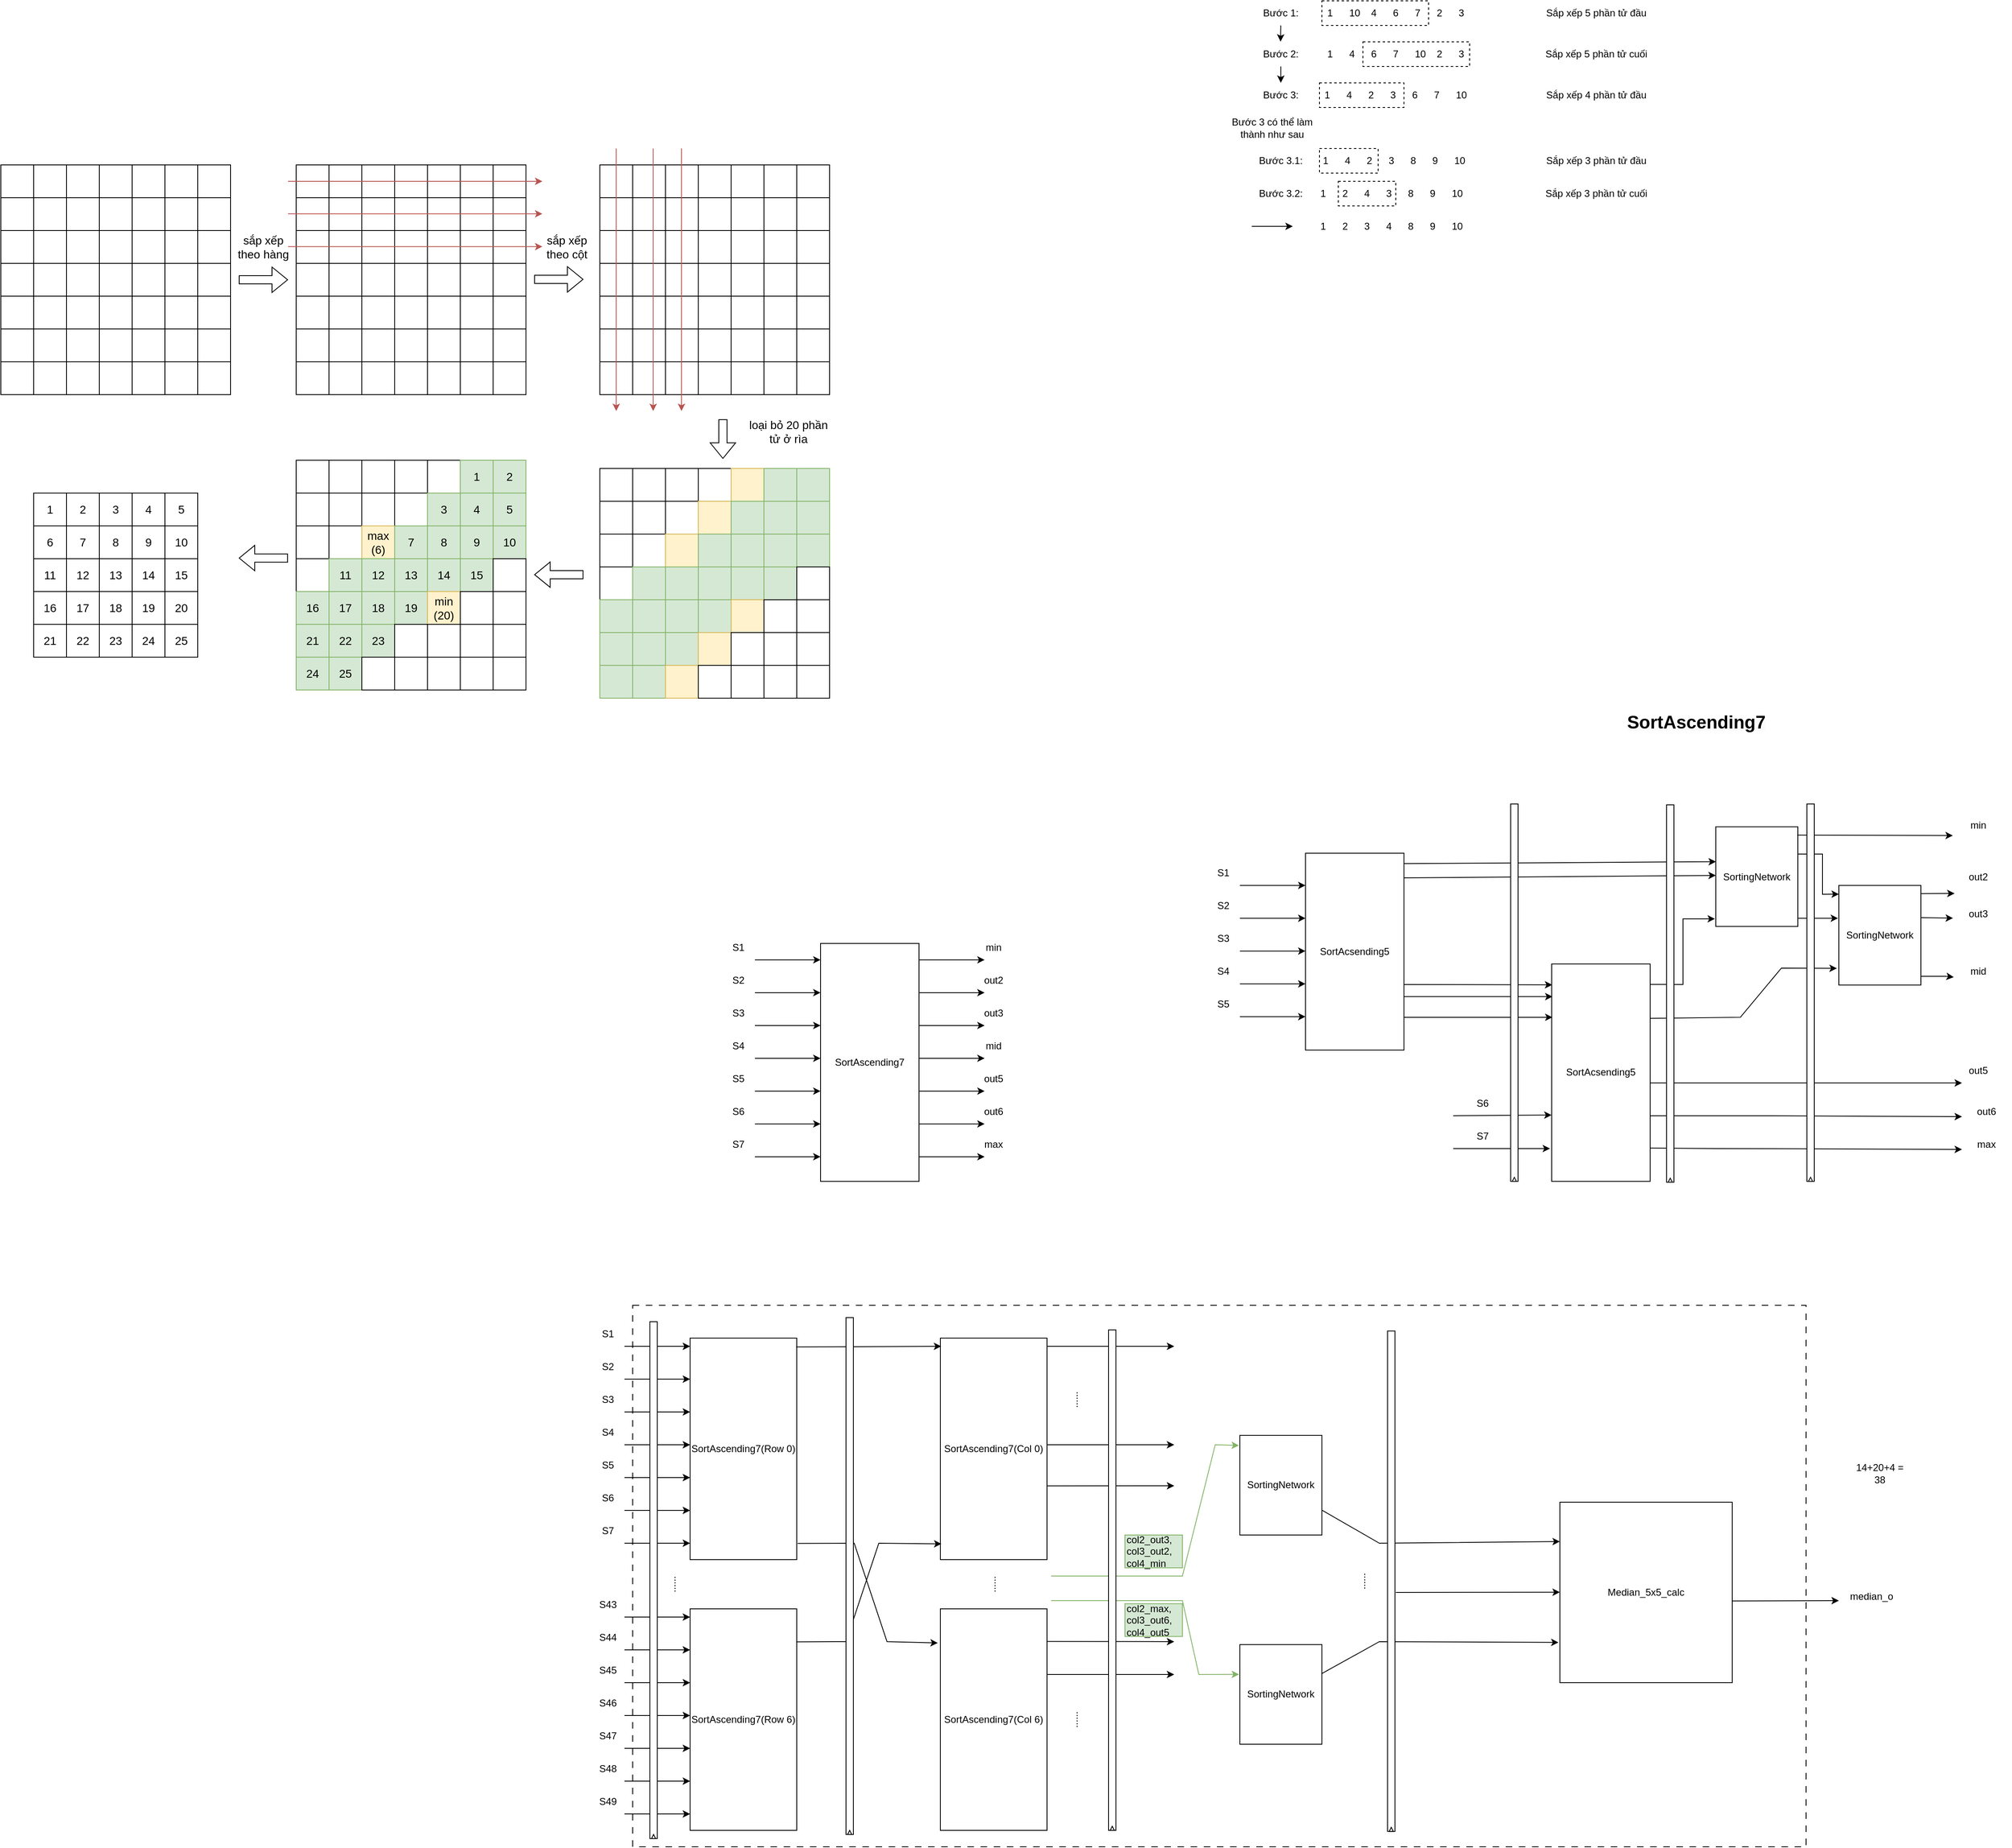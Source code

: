 <mxfile version="26.2.12">
  <diagram name="Page-1" id="NQi-qj9RWjXXZ9nGB_0W">
    <mxGraphModel dx="2635" dy="3139" grid="1" gridSize="10" guides="1" tooltips="1" connect="1" arrows="1" fold="1" page="1" pageScale="1" pageWidth="850" pageHeight="1100" math="0" shadow="0">
      <root>
        <mxCell id="0" />
        <mxCell id="1" parent="0" />
        <mxCell id="jfEfAhBc7xesXZ9xOc8o-405" value="" style="rounded=0;whiteSpace=wrap;html=1;dashed=1;" vertex="1" parent="1">
          <mxGeometry x="910" y="-1060" width="70" height="30" as="geometry" />
        </mxCell>
        <mxCell id="jfEfAhBc7xesXZ9xOc8o-400" value="" style="rounded=0;whiteSpace=wrap;html=1;dashed=1;" vertex="1" parent="1">
          <mxGeometry x="887" y="-1100" width="71.5" height="30" as="geometry" />
        </mxCell>
        <mxCell id="jfEfAhBc7xesXZ9xOc8o-395" value="" style="rounded=0;whiteSpace=wrap;html=1;dashed=1;" vertex="1" parent="1">
          <mxGeometry x="887" y="-1180" width="103" height="30" as="geometry" />
        </mxCell>
        <mxCell id="jfEfAhBc7xesXZ9xOc8o-392" value="" style="rounded=0;whiteSpace=wrap;html=1;dashed=1;" vertex="1" parent="1">
          <mxGeometry x="940" y="-1230" width="130" height="30" as="geometry" />
        </mxCell>
        <mxCell id="jfEfAhBc7xesXZ9xOc8o-390" value="1&lt;span style=&quot;white-space: pre;&quot;&gt;&#x9;&lt;/span&gt;4&lt;span style=&quot;white-space: pre;&quot;&gt;&#x9;&lt;/span&gt;6&lt;span style=&quot;white-space: pre;&quot;&gt;&#x9;&lt;/span&gt;7&lt;span style=&quot;white-space: pre;&quot;&gt;&#x9;&lt;/span&gt;10&lt;span style=&quot;white-space: pre;&quot;&gt;&#x9;&lt;/span&gt;2&lt;span style=&quot;white-space: pre;&quot;&gt;&#x9;&lt;/span&gt;3" style="text;html=1;align=center;verticalAlign=middle;whiteSpace=wrap;rounded=0;" vertex="1" parent="1">
          <mxGeometry x="830" y="-1230" width="300" height="30" as="geometry" />
        </mxCell>
        <mxCell id="jfEfAhBc7xesXZ9xOc8o-388" value="" style="rounded=0;whiteSpace=wrap;html=1;dashed=1;" vertex="1" parent="1">
          <mxGeometry x="890" y="-1280" width="130" height="30" as="geometry" />
        </mxCell>
        <mxCell id="jfEfAhBc7xesXZ9xOc8o-375" value="1&lt;span style=&quot;white-space: pre;&quot;&gt;&#x9;&lt;/span&gt;10&lt;span style=&quot;white-space: pre;&quot;&gt;&#x9;&lt;/span&gt;4&lt;span style=&quot;white-space: pre;&quot;&gt;&#x9;&lt;/span&gt;6&lt;span style=&quot;white-space: pre;&quot;&gt;&#x9;&lt;/span&gt;7&lt;span style=&quot;white-space: pre;&quot;&gt;&#x9;&lt;/span&gt;2&lt;span style=&quot;white-space: pre;&quot;&gt;&#x9;&lt;/span&gt;3" style="text;html=1;align=center;verticalAlign=middle;whiteSpace=wrap;rounded=0;" vertex="1" parent="1">
          <mxGeometry x="830" y="-1280" width="300" height="30" as="geometry" />
        </mxCell>
        <mxCell id="oJ3QWZMt2NWCqgBl0X_o-31" value="" style="rounded=0;whiteSpace=wrap;html=1;dashed=1;dashPattern=8 8;" parent="1" vertex="1">
          <mxGeometry x="50" y="310" width="1430" height="660" as="geometry" />
        </mxCell>
        <mxCell id="lAZP1rvu_MSJ7CvuDxen-2" value="SortAscending7(Row 0)" style="rounded=0;whiteSpace=wrap;html=1;" parent="1" vertex="1">
          <mxGeometry x="120" y="350" width="130" height="270" as="geometry" />
        </mxCell>
        <mxCell id="lAZP1rvu_MSJ7CvuDxen-3" value="" style="endArrow=classic;html=1;rounded=0;" parent="1" edge="1">
          <mxGeometry width="50" height="50" relative="1" as="geometry">
            <mxPoint x="40" y="360" as="sourcePoint" />
            <mxPoint x="120" y="360" as="targetPoint" />
          </mxGeometry>
        </mxCell>
        <mxCell id="lAZP1rvu_MSJ7CvuDxen-4" value="" style="endArrow=classic;html=1;rounded=0;" parent="1" edge="1">
          <mxGeometry width="50" height="50" relative="1" as="geometry">
            <mxPoint x="40" y="400" as="sourcePoint" />
            <mxPoint x="120" y="400" as="targetPoint" />
          </mxGeometry>
        </mxCell>
        <mxCell id="lAZP1rvu_MSJ7CvuDxen-5" value="" style="endArrow=classic;html=1;rounded=0;" parent="1" edge="1">
          <mxGeometry width="50" height="50" relative="1" as="geometry">
            <mxPoint x="40" y="440" as="sourcePoint" />
            <mxPoint x="120" y="440" as="targetPoint" />
          </mxGeometry>
        </mxCell>
        <mxCell id="lAZP1rvu_MSJ7CvuDxen-6" value="" style="endArrow=classic;html=1;rounded=0;" parent="1" edge="1">
          <mxGeometry width="50" height="50" relative="1" as="geometry">
            <mxPoint x="40" y="480" as="sourcePoint" />
            <mxPoint x="120" y="480" as="targetPoint" />
          </mxGeometry>
        </mxCell>
        <mxCell id="lAZP1rvu_MSJ7CvuDxen-7" value="" style="endArrow=classic;html=1;rounded=0;" parent="1" edge="1">
          <mxGeometry width="50" height="50" relative="1" as="geometry">
            <mxPoint x="40" y="520" as="sourcePoint" />
            <mxPoint x="120" y="520" as="targetPoint" />
          </mxGeometry>
        </mxCell>
        <mxCell id="lAZP1rvu_MSJ7CvuDxen-8" value="" style="endArrow=classic;html=1;rounded=0;" parent="1" edge="1">
          <mxGeometry width="50" height="50" relative="1" as="geometry">
            <mxPoint x="40" y="560" as="sourcePoint" />
            <mxPoint x="120" y="560" as="targetPoint" />
          </mxGeometry>
        </mxCell>
        <mxCell id="lAZP1rvu_MSJ7CvuDxen-9" value="" style="endArrow=classic;html=1;rounded=0;" parent="1" edge="1">
          <mxGeometry width="50" height="50" relative="1" as="geometry">
            <mxPoint x="40" y="600" as="sourcePoint" />
            <mxPoint x="120" y="600" as="targetPoint" />
          </mxGeometry>
        </mxCell>
        <mxCell id="lAZP1rvu_MSJ7CvuDxen-10" value="S1" style="text;html=1;align=center;verticalAlign=middle;whiteSpace=wrap;rounded=0;" parent="1" vertex="1">
          <mxGeometry x="-10" y="330" width="60" height="30" as="geometry" />
        </mxCell>
        <mxCell id="lAZP1rvu_MSJ7CvuDxen-11" value="S2" style="text;html=1;align=center;verticalAlign=middle;whiteSpace=wrap;rounded=0;" parent="1" vertex="1">
          <mxGeometry x="-10" y="370" width="60" height="30" as="geometry" />
        </mxCell>
        <mxCell id="lAZP1rvu_MSJ7CvuDxen-12" value="S3" style="text;html=1;align=center;verticalAlign=middle;whiteSpace=wrap;rounded=0;" parent="1" vertex="1">
          <mxGeometry x="-10" y="410" width="60" height="30" as="geometry" />
        </mxCell>
        <mxCell id="lAZP1rvu_MSJ7CvuDxen-13" value="S4" style="text;html=1;align=center;verticalAlign=middle;whiteSpace=wrap;rounded=0;" parent="1" vertex="1">
          <mxGeometry x="-10" y="450" width="60" height="30" as="geometry" />
        </mxCell>
        <mxCell id="lAZP1rvu_MSJ7CvuDxen-14" value="S5" style="text;html=1;align=center;verticalAlign=middle;whiteSpace=wrap;rounded=0;" parent="1" vertex="1">
          <mxGeometry x="-10" y="490" width="60" height="30" as="geometry" />
        </mxCell>
        <mxCell id="lAZP1rvu_MSJ7CvuDxen-15" value="S6" style="text;html=1;align=center;verticalAlign=middle;whiteSpace=wrap;rounded=0;" parent="1" vertex="1">
          <mxGeometry x="-10" y="530" width="60" height="30" as="geometry" />
        </mxCell>
        <mxCell id="lAZP1rvu_MSJ7CvuDxen-16" value="S7" style="text;html=1;align=center;verticalAlign=middle;whiteSpace=wrap;rounded=0;" parent="1" vertex="1">
          <mxGeometry x="-10" y="570" width="60" height="30" as="geometry" />
        </mxCell>
        <mxCell id="lAZP1rvu_MSJ7CvuDxen-17" value="SortAscending7(Row 6)" style="rounded=0;whiteSpace=wrap;html=1;" parent="1" vertex="1">
          <mxGeometry x="120" y="680" width="130" height="270" as="geometry" />
        </mxCell>
        <mxCell id="lAZP1rvu_MSJ7CvuDxen-18" value="" style="endArrow=classic;html=1;rounded=0;" parent="1" edge="1">
          <mxGeometry width="50" height="50" relative="1" as="geometry">
            <mxPoint x="40" y="690" as="sourcePoint" />
            <mxPoint x="120" y="690" as="targetPoint" />
          </mxGeometry>
        </mxCell>
        <mxCell id="lAZP1rvu_MSJ7CvuDxen-19" value="" style="endArrow=classic;html=1;rounded=0;" parent="1" edge="1">
          <mxGeometry width="50" height="50" relative="1" as="geometry">
            <mxPoint x="40" y="730" as="sourcePoint" />
            <mxPoint x="120" y="730" as="targetPoint" />
          </mxGeometry>
        </mxCell>
        <mxCell id="lAZP1rvu_MSJ7CvuDxen-20" value="" style="endArrow=classic;html=1;rounded=0;" parent="1" edge="1">
          <mxGeometry width="50" height="50" relative="1" as="geometry">
            <mxPoint x="40" y="770" as="sourcePoint" />
            <mxPoint x="120" y="770" as="targetPoint" />
          </mxGeometry>
        </mxCell>
        <mxCell id="lAZP1rvu_MSJ7CvuDxen-21" value="" style="endArrow=classic;html=1;rounded=0;" parent="1" edge="1">
          <mxGeometry width="50" height="50" relative="1" as="geometry">
            <mxPoint x="40" y="810" as="sourcePoint" />
            <mxPoint x="120" y="810" as="targetPoint" />
          </mxGeometry>
        </mxCell>
        <mxCell id="lAZP1rvu_MSJ7CvuDxen-22" value="" style="endArrow=classic;html=1;rounded=0;" parent="1" edge="1">
          <mxGeometry width="50" height="50" relative="1" as="geometry">
            <mxPoint x="40" y="850" as="sourcePoint" />
            <mxPoint x="120" y="850" as="targetPoint" />
          </mxGeometry>
        </mxCell>
        <mxCell id="lAZP1rvu_MSJ7CvuDxen-23" value="" style="endArrow=classic;html=1;rounded=0;" parent="1" edge="1">
          <mxGeometry width="50" height="50" relative="1" as="geometry">
            <mxPoint x="40" y="890" as="sourcePoint" />
            <mxPoint x="120" y="890" as="targetPoint" />
          </mxGeometry>
        </mxCell>
        <mxCell id="lAZP1rvu_MSJ7CvuDxen-24" value="" style="endArrow=classic;html=1;rounded=0;" parent="1" edge="1">
          <mxGeometry width="50" height="50" relative="1" as="geometry">
            <mxPoint x="40" y="930" as="sourcePoint" />
            <mxPoint x="120" y="930" as="targetPoint" />
          </mxGeometry>
        </mxCell>
        <mxCell id="lAZP1rvu_MSJ7CvuDxen-25" value="S43" style="text;html=1;align=center;verticalAlign=middle;whiteSpace=wrap;rounded=0;" parent="1" vertex="1">
          <mxGeometry x="-10" y="660" width="60" height="30" as="geometry" />
        </mxCell>
        <mxCell id="lAZP1rvu_MSJ7CvuDxen-26" value="S44" style="text;html=1;align=center;verticalAlign=middle;whiteSpace=wrap;rounded=0;" parent="1" vertex="1">
          <mxGeometry x="-10" y="700" width="60" height="30" as="geometry" />
        </mxCell>
        <mxCell id="lAZP1rvu_MSJ7CvuDxen-27" value="S45" style="text;html=1;align=center;verticalAlign=middle;whiteSpace=wrap;rounded=0;" parent="1" vertex="1">
          <mxGeometry x="-10" y="740" width="60" height="30" as="geometry" />
        </mxCell>
        <mxCell id="lAZP1rvu_MSJ7CvuDxen-28" value="S46" style="text;html=1;align=center;verticalAlign=middle;whiteSpace=wrap;rounded=0;" parent="1" vertex="1">
          <mxGeometry x="-10" y="780" width="60" height="30" as="geometry" />
        </mxCell>
        <mxCell id="lAZP1rvu_MSJ7CvuDxen-29" value="S47" style="text;html=1;align=center;verticalAlign=middle;whiteSpace=wrap;rounded=0;" parent="1" vertex="1">
          <mxGeometry x="-10" y="820" width="60" height="30" as="geometry" />
        </mxCell>
        <mxCell id="lAZP1rvu_MSJ7CvuDxen-30" value="S48" style="text;html=1;align=center;verticalAlign=middle;whiteSpace=wrap;rounded=0;" parent="1" vertex="1">
          <mxGeometry x="-10" y="860" width="60" height="30" as="geometry" />
        </mxCell>
        <mxCell id="lAZP1rvu_MSJ7CvuDxen-31" value="S49" style="text;html=1;align=center;verticalAlign=middle;whiteSpace=wrap;rounded=0;" parent="1" vertex="1">
          <mxGeometry x="-10" y="900" width="60" height="30" as="geometry" />
        </mxCell>
        <mxCell id="lAZP1rvu_MSJ7CvuDxen-32" value="......" style="text;html=1;align=center;verticalAlign=middle;whiteSpace=wrap;rounded=0;direction=north;rotation=90;" parent="1" vertex="1">
          <mxGeometry x="80" y="620" width="50" height="60" as="geometry" />
        </mxCell>
        <mxCell id="lAZP1rvu_MSJ7CvuDxen-33" value="SortAscending7(Col 0)" style="rounded=0;whiteSpace=wrap;html=1;" parent="1" vertex="1">
          <mxGeometry x="425" y="350" width="130" height="270" as="geometry" />
        </mxCell>
        <mxCell id="lAZP1rvu_MSJ7CvuDxen-34" value="" style="endArrow=classic;html=1;rounded=0;exitX=0.994;exitY=0.04;exitDx=0;exitDy=0;exitPerimeter=0;entryX=0.008;entryY=0.037;entryDx=0;entryDy=0;entryPerimeter=0;" parent="1" source="lAZP1rvu_MSJ7CvuDxen-2" target="lAZP1rvu_MSJ7CvuDxen-33" edge="1">
          <mxGeometry width="50" height="50" relative="1" as="geometry">
            <mxPoint x="260" y="410" as="sourcePoint" />
            <mxPoint x="420" y="360" as="targetPoint" />
          </mxGeometry>
        </mxCell>
        <mxCell id="lAZP1rvu_MSJ7CvuDxen-35" value="SortAscending7(Col 6)" style="rounded=0;whiteSpace=wrap;html=1;" parent="1" vertex="1">
          <mxGeometry x="425" y="680" width="130" height="270" as="geometry" />
        </mxCell>
        <mxCell id="lAZP1rvu_MSJ7CvuDxen-40" value="" style="endArrow=classic;html=1;rounded=0;exitX=0.995;exitY=0.149;exitDx=0;exitDy=0;exitPerimeter=0;entryX=0.01;entryY=0.929;entryDx=0;entryDy=0;entryPerimeter=0;" parent="1" source="lAZP1rvu_MSJ7CvuDxen-17" target="lAZP1rvu_MSJ7CvuDxen-33" edge="1">
          <mxGeometry width="50" height="50" relative="1" as="geometry">
            <mxPoint x="300" y="679.17" as="sourcePoint" />
            <mxPoint x="380" y="679.17" as="targetPoint" />
            <Array as="points">
              <mxPoint x="310" y="720" />
              <mxPoint x="350" y="600" />
            </Array>
          </mxGeometry>
        </mxCell>
        <mxCell id="lAZP1rvu_MSJ7CvuDxen-41" value="......" style="text;html=1;align=center;verticalAlign=middle;whiteSpace=wrap;rounded=0;direction=north;rotation=90;" parent="1" vertex="1">
          <mxGeometry x="470" y="620" width="50" height="60" as="geometry" />
        </mxCell>
        <mxCell id="lAZP1rvu_MSJ7CvuDxen-42" value="" style="endArrow=classic;html=1;rounded=0;entryX=-0.024;entryY=0.154;entryDx=0;entryDy=0;entryPerimeter=0;exitX=1.008;exitY=0.927;exitDx=0;exitDy=0;exitPerimeter=0;" parent="1" source="lAZP1rvu_MSJ7CvuDxen-2" target="lAZP1rvu_MSJ7CvuDxen-35" edge="1">
          <mxGeometry width="50" height="50" relative="1" as="geometry">
            <mxPoint x="260" y="650" as="sourcePoint" />
            <mxPoint x="310" y="600" as="targetPoint" />
            <Array as="points">
              <mxPoint x="320" y="600" />
              <mxPoint x="360" y="720" />
            </Array>
          </mxGeometry>
        </mxCell>
        <mxCell id="lAZP1rvu_MSJ7CvuDxen-106" value="Median_5x5_calc" style="rounded=0;whiteSpace=wrap;html=1;" parent="1" vertex="1">
          <mxGeometry x="1180" y="550" width="210" height="220" as="geometry" />
        </mxCell>
        <mxCell id="lAZP1rvu_MSJ7CvuDxen-107" value="" style="endArrow=classic;html=1;rounded=0;exitX=1;exitY=0.667;exitDx=0;exitDy=0;exitPerimeter=0;" parent="1" source="lAZP1rvu_MSJ7CvuDxen-33" edge="1">
          <mxGeometry width="50" height="50" relative="1" as="geometry">
            <mxPoint x="560" y="530" as="sourcePoint" />
            <mxPoint x="710" y="530" as="targetPoint" />
          </mxGeometry>
        </mxCell>
        <mxCell id="lAZP1rvu_MSJ7CvuDxen-109" value="" style="endArrow=classic;html=1;rounded=0;exitX=0.998;exitY=0.147;exitDx=0;exitDy=0;exitPerimeter=0;" parent="1" source="lAZP1rvu_MSJ7CvuDxen-35" edge="1">
          <mxGeometry width="50" height="50" relative="1" as="geometry">
            <mxPoint x="555" y="717.86" as="sourcePoint" />
            <mxPoint x="710" y="720" as="targetPoint" />
          </mxGeometry>
        </mxCell>
        <mxCell id="lAZP1rvu_MSJ7CvuDxen-137" value="" style="endArrow=classic;html=1;rounded=0;exitX=1.002;exitY=0.547;exitDx=0;exitDy=0;exitPerimeter=0;" parent="1" source="lAZP1rvu_MSJ7CvuDxen-106" edge="1">
          <mxGeometry width="50" height="50" relative="1" as="geometry">
            <mxPoint x="918" y="645" as="sourcePoint" />
            <mxPoint x="1520" y="670" as="targetPoint" />
          </mxGeometry>
        </mxCell>
        <mxCell id="lAZP1rvu_MSJ7CvuDxen-140" value="median_o" style="text;html=1;align=center;verticalAlign=middle;whiteSpace=wrap;rounded=0;" parent="1" vertex="1">
          <mxGeometry x="1530" y="650" width="60" height="30" as="geometry" />
        </mxCell>
        <mxCell id="lAZP1rvu_MSJ7CvuDxen-146" value="SortAscending7" style="rounded=0;whiteSpace=wrap;html=1;" parent="1" vertex="1">
          <mxGeometry x="279" y="-131.06" width="120" height="290" as="geometry" />
        </mxCell>
        <mxCell id="lAZP1rvu_MSJ7CvuDxen-148" value="" style="endArrow=classic;html=1;rounded=0;" parent="1" edge="1">
          <mxGeometry width="50" height="50" relative="1" as="geometry">
            <mxPoint x="199" y="-111.06" as="sourcePoint" />
            <mxPoint x="279" y="-111.06" as="targetPoint" />
          </mxGeometry>
        </mxCell>
        <mxCell id="lAZP1rvu_MSJ7CvuDxen-149" value="" style="endArrow=classic;html=1;rounded=0;" parent="1" edge="1">
          <mxGeometry width="50" height="50" relative="1" as="geometry">
            <mxPoint x="199" y="-71.06" as="sourcePoint" />
            <mxPoint x="279" y="-71.06" as="targetPoint" />
          </mxGeometry>
        </mxCell>
        <mxCell id="lAZP1rvu_MSJ7CvuDxen-150" value="" style="endArrow=classic;html=1;rounded=0;" parent="1" edge="1">
          <mxGeometry width="50" height="50" relative="1" as="geometry">
            <mxPoint x="199" y="-31.06" as="sourcePoint" />
            <mxPoint x="279" y="-31.06" as="targetPoint" />
          </mxGeometry>
        </mxCell>
        <mxCell id="lAZP1rvu_MSJ7CvuDxen-151" value="" style="endArrow=classic;html=1;rounded=0;" parent="1" edge="1">
          <mxGeometry width="50" height="50" relative="1" as="geometry">
            <mxPoint x="199" y="8.94" as="sourcePoint" />
            <mxPoint x="279" y="8.94" as="targetPoint" />
          </mxGeometry>
        </mxCell>
        <mxCell id="lAZP1rvu_MSJ7CvuDxen-152" value="" style="endArrow=classic;html=1;rounded=0;" parent="1" edge="1">
          <mxGeometry width="50" height="50" relative="1" as="geometry">
            <mxPoint x="199" y="48.94" as="sourcePoint" />
            <mxPoint x="279" y="48.94" as="targetPoint" />
          </mxGeometry>
        </mxCell>
        <mxCell id="lAZP1rvu_MSJ7CvuDxen-153" value="" style="endArrow=classic;html=1;rounded=0;" parent="1" edge="1">
          <mxGeometry width="50" height="50" relative="1" as="geometry">
            <mxPoint x="199" y="88.94" as="sourcePoint" />
            <mxPoint x="279" y="88.94" as="targetPoint" />
          </mxGeometry>
        </mxCell>
        <mxCell id="lAZP1rvu_MSJ7CvuDxen-154" value="" style="endArrow=classic;html=1;rounded=0;" parent="1" edge="1">
          <mxGeometry width="50" height="50" relative="1" as="geometry">
            <mxPoint x="199" y="128.94" as="sourcePoint" />
            <mxPoint x="279" y="128.94" as="targetPoint" />
          </mxGeometry>
        </mxCell>
        <mxCell id="lAZP1rvu_MSJ7CvuDxen-155" value="S1" style="text;html=1;align=center;verticalAlign=middle;whiteSpace=wrap;rounded=0;" parent="1" vertex="1">
          <mxGeometry x="149" y="-141.06" width="60" height="30" as="geometry" />
        </mxCell>
        <mxCell id="lAZP1rvu_MSJ7CvuDxen-156" value="S2" style="text;html=1;align=center;verticalAlign=middle;whiteSpace=wrap;rounded=0;" parent="1" vertex="1">
          <mxGeometry x="149" y="-101.06" width="60" height="30" as="geometry" />
        </mxCell>
        <mxCell id="lAZP1rvu_MSJ7CvuDxen-157" value="S3" style="text;html=1;align=center;verticalAlign=middle;whiteSpace=wrap;rounded=0;" parent="1" vertex="1">
          <mxGeometry x="149" y="-61.06" width="60" height="30" as="geometry" />
        </mxCell>
        <mxCell id="lAZP1rvu_MSJ7CvuDxen-158" value="S4" style="text;html=1;align=center;verticalAlign=middle;whiteSpace=wrap;rounded=0;" parent="1" vertex="1">
          <mxGeometry x="149" y="-21.06" width="60" height="30" as="geometry" />
        </mxCell>
        <mxCell id="lAZP1rvu_MSJ7CvuDxen-159" value="S5" style="text;html=1;align=center;verticalAlign=middle;whiteSpace=wrap;rounded=0;" parent="1" vertex="1">
          <mxGeometry x="149" y="18.94" width="60" height="30" as="geometry" />
        </mxCell>
        <mxCell id="lAZP1rvu_MSJ7CvuDxen-160" value="S6" style="text;html=1;align=center;verticalAlign=middle;whiteSpace=wrap;rounded=0;" parent="1" vertex="1">
          <mxGeometry x="149" y="58.94" width="60" height="30" as="geometry" />
        </mxCell>
        <mxCell id="lAZP1rvu_MSJ7CvuDxen-161" value="S7" style="text;html=1;align=center;verticalAlign=middle;whiteSpace=wrap;rounded=0;" parent="1" vertex="1">
          <mxGeometry x="149" y="98.94" width="60" height="30" as="geometry" />
        </mxCell>
        <mxCell id="lAZP1rvu_MSJ7CvuDxen-184" value="" style="endArrow=classic;html=1;rounded=0;" parent="1" edge="1">
          <mxGeometry width="50" height="50" relative="1" as="geometry">
            <mxPoint x="399" y="-111.06" as="sourcePoint" />
            <mxPoint x="479" y="-111.06" as="targetPoint" />
          </mxGeometry>
        </mxCell>
        <mxCell id="lAZP1rvu_MSJ7CvuDxen-185" value="" style="endArrow=classic;html=1;rounded=0;" parent="1" edge="1">
          <mxGeometry width="50" height="50" relative="1" as="geometry">
            <mxPoint x="399" y="-71.06" as="sourcePoint" />
            <mxPoint x="479" y="-71.06" as="targetPoint" />
          </mxGeometry>
        </mxCell>
        <mxCell id="lAZP1rvu_MSJ7CvuDxen-186" value="" style="endArrow=classic;html=1;rounded=0;" parent="1" edge="1">
          <mxGeometry width="50" height="50" relative="1" as="geometry">
            <mxPoint x="399" y="-31.06" as="sourcePoint" />
            <mxPoint x="479" y="-31.06" as="targetPoint" />
          </mxGeometry>
        </mxCell>
        <mxCell id="lAZP1rvu_MSJ7CvuDxen-187" value="" style="endArrow=classic;html=1;rounded=0;" parent="1" edge="1">
          <mxGeometry width="50" height="50" relative="1" as="geometry">
            <mxPoint x="399" y="8.94" as="sourcePoint" />
            <mxPoint x="479" y="8.94" as="targetPoint" />
          </mxGeometry>
        </mxCell>
        <mxCell id="lAZP1rvu_MSJ7CvuDxen-188" value="" style="endArrow=classic;html=1;rounded=0;" parent="1" edge="1">
          <mxGeometry width="50" height="50" relative="1" as="geometry">
            <mxPoint x="399" y="48.94" as="sourcePoint" />
            <mxPoint x="479" y="48.94" as="targetPoint" />
          </mxGeometry>
        </mxCell>
        <mxCell id="lAZP1rvu_MSJ7CvuDxen-189" value="" style="endArrow=classic;html=1;rounded=0;" parent="1" edge="1">
          <mxGeometry width="50" height="50" relative="1" as="geometry">
            <mxPoint x="399" y="88.94" as="sourcePoint" />
            <mxPoint x="479" y="88.94" as="targetPoint" />
          </mxGeometry>
        </mxCell>
        <mxCell id="lAZP1rvu_MSJ7CvuDxen-190" value="" style="endArrow=classic;html=1;rounded=0;" parent="1" edge="1">
          <mxGeometry width="50" height="50" relative="1" as="geometry">
            <mxPoint x="399" y="128.94" as="sourcePoint" />
            <mxPoint x="479" y="128.94" as="targetPoint" />
          </mxGeometry>
        </mxCell>
        <mxCell id="lAZP1rvu_MSJ7CvuDxen-199" value="min" style="text;html=1;align=center;verticalAlign=middle;whiteSpace=wrap;rounded=0;" parent="1" vertex="1">
          <mxGeometry x="460" y="-141.06" width="60" height="30" as="geometry" />
        </mxCell>
        <mxCell id="lAZP1rvu_MSJ7CvuDxen-200" value="out2" style="text;html=1;align=center;verticalAlign=middle;whiteSpace=wrap;rounded=0;" parent="1" vertex="1">
          <mxGeometry x="460" y="-101.06" width="60" height="30" as="geometry" />
        </mxCell>
        <mxCell id="lAZP1rvu_MSJ7CvuDxen-201" value="out3" style="text;html=1;align=center;verticalAlign=middle;whiteSpace=wrap;rounded=0;" parent="1" vertex="1">
          <mxGeometry x="460" y="-61.06" width="60" height="30" as="geometry" />
        </mxCell>
        <mxCell id="lAZP1rvu_MSJ7CvuDxen-202" value="mid" style="text;html=1;align=center;verticalAlign=middle;whiteSpace=wrap;rounded=0;" parent="1" vertex="1">
          <mxGeometry x="460" y="-21.06" width="60" height="30" as="geometry" />
        </mxCell>
        <mxCell id="lAZP1rvu_MSJ7CvuDxen-203" value="out5" style="text;html=1;align=center;verticalAlign=middle;whiteSpace=wrap;rounded=0;" parent="1" vertex="1">
          <mxGeometry x="460" y="18.94" width="60" height="30" as="geometry" />
        </mxCell>
        <mxCell id="lAZP1rvu_MSJ7CvuDxen-204" value="out6" style="text;html=1;align=center;verticalAlign=middle;whiteSpace=wrap;rounded=0;" parent="1" vertex="1">
          <mxGeometry x="460" y="58.94" width="60" height="30" as="geometry" />
        </mxCell>
        <mxCell id="lAZP1rvu_MSJ7CvuDxen-205" value="max" style="text;html=1;align=center;verticalAlign=middle;whiteSpace=wrap;rounded=0;" parent="1" vertex="1">
          <mxGeometry x="460" y="98.94" width="60" height="30" as="geometry" />
        </mxCell>
        <mxCell id="lAZP1rvu_MSJ7CvuDxen-207" value="SortAcsending5" style="rounded=0;whiteSpace=wrap;html=1;" parent="1" vertex="1">
          <mxGeometry x="870" y="-241.06" width="120" height="240" as="geometry" />
        </mxCell>
        <mxCell id="lAZP1rvu_MSJ7CvuDxen-208" value="" style="endArrow=classic;html=1;rounded=0;" parent="1" edge="1">
          <mxGeometry width="50" height="50" relative="1" as="geometry">
            <mxPoint x="790" y="-201.77" as="sourcePoint" />
            <mxPoint x="870" y="-201.77" as="targetPoint" />
          </mxGeometry>
        </mxCell>
        <mxCell id="lAZP1rvu_MSJ7CvuDxen-209" value="" style="endArrow=classic;html=1;rounded=0;" parent="1" edge="1">
          <mxGeometry width="50" height="50" relative="1" as="geometry">
            <mxPoint x="790" y="-161.77" as="sourcePoint" />
            <mxPoint x="870" y="-161.77" as="targetPoint" />
          </mxGeometry>
        </mxCell>
        <mxCell id="lAZP1rvu_MSJ7CvuDxen-210" value="" style="endArrow=classic;html=1;rounded=0;" parent="1" edge="1">
          <mxGeometry width="50" height="50" relative="1" as="geometry">
            <mxPoint x="790" y="-121.77" as="sourcePoint" />
            <mxPoint x="870" y="-121.77" as="targetPoint" />
          </mxGeometry>
        </mxCell>
        <mxCell id="lAZP1rvu_MSJ7CvuDxen-211" value="" style="endArrow=classic;html=1;rounded=0;" parent="1" edge="1">
          <mxGeometry width="50" height="50" relative="1" as="geometry">
            <mxPoint x="790" y="-81.77" as="sourcePoint" />
            <mxPoint x="870" y="-81.77" as="targetPoint" />
          </mxGeometry>
        </mxCell>
        <mxCell id="lAZP1rvu_MSJ7CvuDxen-212" value="" style="endArrow=classic;html=1;rounded=0;" parent="1" edge="1">
          <mxGeometry width="50" height="50" relative="1" as="geometry">
            <mxPoint x="790" y="-41.77" as="sourcePoint" />
            <mxPoint x="870" y="-41.77" as="targetPoint" />
          </mxGeometry>
        </mxCell>
        <mxCell id="lAZP1rvu_MSJ7CvuDxen-213" value="S1" style="text;html=1;align=center;verticalAlign=middle;whiteSpace=wrap;rounded=0;" parent="1" vertex="1">
          <mxGeometry x="740" y="-231.77" width="60" height="30" as="geometry" />
        </mxCell>
        <mxCell id="lAZP1rvu_MSJ7CvuDxen-214" value="S2" style="text;html=1;align=center;verticalAlign=middle;whiteSpace=wrap;rounded=0;" parent="1" vertex="1">
          <mxGeometry x="740" y="-191.77" width="60" height="30" as="geometry" />
        </mxCell>
        <mxCell id="lAZP1rvu_MSJ7CvuDxen-215" value="S3" style="text;html=1;align=center;verticalAlign=middle;whiteSpace=wrap;rounded=0;" parent="1" vertex="1">
          <mxGeometry x="740" y="-151.77" width="60" height="30" as="geometry" />
        </mxCell>
        <mxCell id="lAZP1rvu_MSJ7CvuDxen-216" value="S4" style="text;html=1;align=center;verticalAlign=middle;whiteSpace=wrap;rounded=0;" parent="1" vertex="1">
          <mxGeometry x="740" y="-111.77" width="60" height="30" as="geometry" />
        </mxCell>
        <mxCell id="lAZP1rvu_MSJ7CvuDxen-217" value="S5" style="text;html=1;align=center;verticalAlign=middle;whiteSpace=wrap;rounded=0;" parent="1" vertex="1">
          <mxGeometry x="740" y="-71.77" width="60" height="30" as="geometry" />
        </mxCell>
        <mxCell id="lAZP1rvu_MSJ7CvuDxen-218" value="SortAcsending5" style="rounded=0;whiteSpace=wrap;html=1;" parent="1" vertex="1">
          <mxGeometry x="1170" y="-106.06" width="120" height="265" as="geometry" />
        </mxCell>
        <mxCell id="lAZP1rvu_MSJ7CvuDxen-219" value="" style="endArrow=classic;html=1;rounded=0;" parent="1" edge="1">
          <mxGeometry width="50" height="50" relative="1" as="geometry">
            <mxPoint x="1050" y="118.94" as="sourcePoint" />
            <mxPoint x="1168" y="118.94" as="targetPoint" />
          </mxGeometry>
        </mxCell>
        <mxCell id="lAZP1rvu_MSJ7CvuDxen-220" value="" style="endArrow=classic;html=1;rounded=0;entryX=-0.001;entryY=0.695;entryDx=0;entryDy=0;entryPerimeter=0;" parent="1" target="lAZP1rvu_MSJ7CvuDxen-218" edge="1">
          <mxGeometry width="50" height="50" relative="1" as="geometry">
            <mxPoint x="1050" y="78.94" as="sourcePoint" />
            <mxPoint x="1090" y="78.94" as="targetPoint" />
          </mxGeometry>
        </mxCell>
        <mxCell id="lAZP1rvu_MSJ7CvuDxen-223" value="S7" style="text;html=1;align=center;verticalAlign=middle;whiteSpace=wrap;rounded=0;" parent="1" vertex="1">
          <mxGeometry x="1055.5" y="88.94" width="60" height="30" as="geometry" />
        </mxCell>
        <mxCell id="lAZP1rvu_MSJ7CvuDxen-226" value="S6" style="text;html=1;align=center;verticalAlign=middle;whiteSpace=wrap;rounded=0;" parent="1" vertex="1">
          <mxGeometry x="1055.5" y="48.94" width="60" height="30" as="geometry" />
        </mxCell>
        <mxCell id="lAZP1rvu_MSJ7CvuDxen-227" value="" style="endArrow=classic;html=1;rounded=0;entryX=0.006;entryY=0.096;entryDx=0;entryDy=0;entryPerimeter=0;" parent="1" target="lAZP1rvu_MSJ7CvuDxen-218" edge="1">
          <mxGeometry width="50" height="50" relative="1" as="geometry">
            <mxPoint x="990" y="-81.06" as="sourcePoint" />
            <mxPoint x="1100" y="-71.06" as="targetPoint" />
          </mxGeometry>
        </mxCell>
        <mxCell id="lAZP1rvu_MSJ7CvuDxen-228" value="" style="endArrow=classic;html=1;rounded=0;entryX=0.006;entryY=0.096;entryDx=0;entryDy=0;entryPerimeter=0;" parent="1" edge="1">
          <mxGeometry width="50" height="50" relative="1" as="geometry">
            <mxPoint x="990" y="-66.2" as="sourcePoint" />
            <mxPoint x="1171" y="-66.2" as="targetPoint" />
          </mxGeometry>
        </mxCell>
        <mxCell id="lAZP1rvu_MSJ7CvuDxen-229" value="" style="endArrow=classic;html=1;rounded=0;entryX=0.006;entryY=0.096;entryDx=0;entryDy=0;entryPerimeter=0;" parent="1" edge="1">
          <mxGeometry width="50" height="50" relative="1" as="geometry">
            <mxPoint x="990" y="-41.06" as="sourcePoint" />
            <mxPoint x="1171" y="-41.06" as="targetPoint" />
          </mxGeometry>
        </mxCell>
        <mxCell id="lAZP1rvu_MSJ7CvuDxen-231" value="SortingNetwork" style="rounded=0;whiteSpace=wrap;html=1;" parent="1" vertex="1">
          <mxGeometry x="1370" y="-273.19" width="100" height="121.42" as="geometry" />
        </mxCell>
        <mxCell id="lAZP1rvu_MSJ7CvuDxen-232" value="" style="endArrow=classic;html=1;rounded=0;exitX=1;exitY=0.053;exitDx=0;exitDy=0;exitPerimeter=0;entryX=0.002;entryY=0.35;entryDx=0;entryDy=0;entryPerimeter=0;" parent="1" source="lAZP1rvu_MSJ7CvuDxen-207" target="lAZP1rvu_MSJ7CvuDxen-231" edge="1">
          <mxGeometry width="50" height="50" relative="1" as="geometry">
            <mxPoint x="1070" y="-181.77" as="sourcePoint" />
            <mxPoint x="1120" y="-231.77" as="targetPoint" />
          </mxGeometry>
        </mxCell>
        <mxCell id="lAZP1rvu_MSJ7CvuDxen-233" value="" style="endArrow=classic;html=1;rounded=0;exitX=1;exitY=0.053;exitDx=0;exitDy=0;exitPerimeter=0;entryX=0.002;entryY=0.35;entryDx=0;entryDy=0;entryPerimeter=0;" parent="1" edge="1">
          <mxGeometry width="50" height="50" relative="1" as="geometry">
            <mxPoint x="990" y="-210.98" as="sourcePoint" />
            <mxPoint x="1370" y="-213.98" as="targetPoint" />
          </mxGeometry>
        </mxCell>
        <mxCell id="lAZP1rvu_MSJ7CvuDxen-234" value="" style="endArrow=classic;html=1;rounded=0;exitX=0.997;exitY=0.094;exitDx=0;exitDy=0;exitPerimeter=0;" parent="1" source="lAZP1rvu_MSJ7CvuDxen-218" edge="1">
          <mxGeometry width="50" height="50" relative="1" as="geometry">
            <mxPoint x="1320" y="-96.06" as="sourcePoint" />
            <mxPoint x="1369" y="-161.06" as="targetPoint" />
            <Array as="points">
              <mxPoint x="1330" y="-81.06" />
              <mxPoint x="1330" y="-161.06" />
            </Array>
          </mxGeometry>
        </mxCell>
        <mxCell id="lAZP1rvu_MSJ7CvuDxen-235" value="" style="endArrow=classic;html=1;rounded=0;exitX=1.003;exitY=0.847;exitDx=0;exitDy=0;exitPerimeter=0;" parent="1" source="lAZP1rvu_MSJ7CvuDxen-218" edge="1">
          <mxGeometry width="50" height="50" relative="1" as="geometry">
            <mxPoint x="1370" y="118.94" as="sourcePoint" />
            <mxPoint x="1670" y="120" as="targetPoint" />
            <Array as="points">
              <mxPoint x="1370" y="118.94" />
            </Array>
          </mxGeometry>
        </mxCell>
        <mxCell id="lAZP1rvu_MSJ7CvuDxen-236" value="" style="endArrow=classic;html=1;rounded=0;exitX=1.003;exitY=0.847;exitDx=0;exitDy=0;exitPerimeter=0;" parent="1" edge="1">
          <mxGeometry width="50" height="50" relative="1" as="geometry">
            <mxPoint x="1290" y="78.94" as="sourcePoint" />
            <mxPoint x="1670" y="80" as="targetPoint" />
            <Array as="points">
              <mxPoint x="1410" y="78.94" />
            </Array>
          </mxGeometry>
        </mxCell>
        <mxCell id="lAZP1rvu_MSJ7CvuDxen-237" value="max" style="text;html=1;align=center;verticalAlign=middle;whiteSpace=wrap;rounded=0;" parent="1" vertex="1">
          <mxGeometry x="1670" y="98.94" width="60" height="30" as="geometry" />
        </mxCell>
        <mxCell id="lAZP1rvu_MSJ7CvuDxen-238" value="out6" style="text;html=1;align=center;verticalAlign=middle;whiteSpace=wrap;rounded=0;" parent="1" vertex="1">
          <mxGeometry x="1670" y="58.94" width="60" height="30" as="geometry" />
        </mxCell>
        <mxCell id="lAZP1rvu_MSJ7CvuDxen-239" value="SortingNetwork" style="rounded=0;whiteSpace=wrap;html=1;" parent="1" vertex="1">
          <mxGeometry x="1520" y="-201.77" width="100" height="121.42" as="geometry" />
        </mxCell>
        <mxCell id="lAZP1rvu_MSJ7CvuDxen-240" value="" style="endArrow=classic;html=1;rounded=0;entryX=0;entryY=0.088;entryDx=0;entryDy=0;entryPerimeter=0;" parent="1" target="lAZP1rvu_MSJ7CvuDxen-239" edge="1">
          <mxGeometry width="50" height="50" relative="1" as="geometry">
            <mxPoint x="1470" y="-240" as="sourcePoint" />
            <mxPoint x="1519.1" y="-240.911" as="targetPoint" />
            <Array as="points">
              <mxPoint x="1500" y="-240" />
              <mxPoint x="1500" y="-191.06" />
            </Array>
          </mxGeometry>
        </mxCell>
        <mxCell id="lAZP1rvu_MSJ7CvuDxen-241" value="" style="endArrow=classic;html=1;rounded=0;exitX=1.003;exitY=0.678;exitDx=0;exitDy=0;exitPerimeter=0;entryX=-0.006;entryY=0.091;entryDx=0;entryDy=0;entryPerimeter=0;" parent="1" edge="1">
          <mxGeometry width="50" height="50" relative="1" as="geometry">
            <mxPoint x="1470" y="-161.77" as="sourcePoint" />
            <mxPoint x="1519" y="-161.77" as="targetPoint" />
          </mxGeometry>
        </mxCell>
        <mxCell id="lAZP1rvu_MSJ7CvuDxen-243" value="" style="endArrow=classic;html=1;rounded=0;exitX=0.993;exitY=0.083;exitDx=0;exitDy=0;exitPerimeter=0;entryX=-0.011;entryY=0.123;entryDx=0;entryDy=0;entryPerimeter=0;" parent="1" source="lAZP1rvu_MSJ7CvuDxen-231" edge="1">
          <mxGeometry width="50" height="50" relative="1" as="geometry">
            <mxPoint x="1530" y="-223.19" as="sourcePoint" />
            <mxPoint x="1658.9" y="-262.545" as="targetPoint" />
          </mxGeometry>
        </mxCell>
        <mxCell id="lAZP1rvu_MSJ7CvuDxen-244" value="" style="endArrow=classic;html=1;rounded=0;exitX=0.993;exitY=0.083;exitDx=0;exitDy=0;exitPerimeter=0;entryX=0.01;entryY=0.704;entryDx=0;entryDy=0;entryPerimeter=0;" parent="1" edge="1">
          <mxGeometry width="50" height="50" relative="1" as="geometry">
            <mxPoint x="1620" y="-191.77" as="sourcePoint" />
            <mxPoint x="1661" y="-192.0" as="targetPoint" />
          </mxGeometry>
        </mxCell>
        <mxCell id="lAZP1rvu_MSJ7CvuDxen-245" value="" style="endArrow=classic;html=1;rounded=0;exitX=1.003;exitY=0.847;exitDx=0;exitDy=0;exitPerimeter=0;" parent="1" edge="1">
          <mxGeometry width="50" height="50" relative="1" as="geometry">
            <mxPoint x="1290" y="38.94" as="sourcePoint" />
            <mxPoint x="1670" y="39" as="targetPoint" />
            <Array as="points">
              <mxPoint x="1490" y="38.94" />
            </Array>
          </mxGeometry>
        </mxCell>
        <mxCell id="lAZP1rvu_MSJ7CvuDxen-247" value="" style="endArrow=classic;html=1;rounded=0;exitX=1;exitY=0.25;exitDx=0;exitDy=0;entryX=-0.025;entryY=0.832;entryDx=0;entryDy=0;entryPerimeter=0;" parent="1" source="lAZP1rvu_MSJ7CvuDxen-218" target="lAZP1rvu_MSJ7CvuDxen-239" edge="1">
          <mxGeometry width="50" height="50" relative="1" as="geometry">
            <mxPoint x="1290" y="-46.15" as="sourcePoint" />
            <mxPoint x="1410" y="-67.4" as="targetPoint" />
            <Array as="points">
              <mxPoint x="1400" y="-41.06" />
              <mxPoint x="1450" y="-101.06" />
            </Array>
          </mxGeometry>
        </mxCell>
        <mxCell id="lAZP1rvu_MSJ7CvuDxen-248" value="" style="endArrow=classic;html=1;rounded=0;exitX=0.995;exitY=0.912;exitDx=0;exitDy=0;exitPerimeter=0;" parent="1" source="lAZP1rvu_MSJ7CvuDxen-239" edge="1">
          <mxGeometry width="50" height="50" relative="1" as="geometry">
            <mxPoint x="1670" y="-111.06" as="sourcePoint" />
            <mxPoint x="1660" y="-90" as="targetPoint" />
            <Array as="points">
              <mxPoint x="1650" y="-91.06" />
            </Array>
          </mxGeometry>
        </mxCell>
        <mxCell id="lAZP1rvu_MSJ7CvuDxen-249" value="out5" style="text;html=1;align=center;verticalAlign=middle;whiteSpace=wrap;rounded=0;" parent="1" vertex="1">
          <mxGeometry x="1660" y="8.94" width="60" height="30" as="geometry" />
        </mxCell>
        <mxCell id="lAZP1rvu_MSJ7CvuDxen-250" value="mid" style="text;html=1;align=center;verticalAlign=middle;whiteSpace=wrap;rounded=0;" parent="1" vertex="1">
          <mxGeometry x="1660" y="-111.77" width="60" height="30" as="geometry" />
        </mxCell>
        <mxCell id="lAZP1rvu_MSJ7CvuDxen-251" value="" style="endArrow=classic;html=1;rounded=0;exitX=0.998;exitY=0.323;exitDx=0;exitDy=0;exitPerimeter=0;entryX=-0.009;entryY=0.952;entryDx=0;entryDy=0;entryPerimeter=0;" parent="1" source="lAZP1rvu_MSJ7CvuDxen-239" edge="1">
          <mxGeometry width="50" height="50" relative="1" as="geometry">
            <mxPoint x="1620" y="-101.77" as="sourcePoint" />
            <mxPoint x="1659.1" y="-161.888" as="targetPoint" />
          </mxGeometry>
        </mxCell>
        <mxCell id="lAZP1rvu_MSJ7CvuDxen-257" value="min" style="text;html=1;align=center;verticalAlign=middle;whiteSpace=wrap;rounded=0;" parent="1" vertex="1">
          <mxGeometry x="1660" y="-290" width="60" height="30" as="geometry" />
        </mxCell>
        <mxCell id="lAZP1rvu_MSJ7CvuDxen-258" value="out2" style="text;html=1;align=center;verticalAlign=middle;whiteSpace=wrap;rounded=0;" parent="1" vertex="1">
          <mxGeometry x="1660" y="-227.48" width="60" height="30" as="geometry" />
        </mxCell>
        <mxCell id="lAZP1rvu_MSJ7CvuDxen-259" value="out3" style="text;html=1;align=center;verticalAlign=middle;whiteSpace=wrap;rounded=0;" parent="1" vertex="1">
          <mxGeometry x="1660" y="-181.77" width="60" height="30" as="geometry" />
        </mxCell>
        <mxCell id="oJ3QWZMt2NWCqgBl0X_o-1" value="" style="endArrow=classic;html=1;rounded=0;exitX=0.998;exitY=0.147;exitDx=0;exitDy=0;exitPerimeter=0;" parent="1" edge="1">
          <mxGeometry width="50" height="50" relative="1" as="geometry">
            <mxPoint x="555" y="480" as="sourcePoint" />
            <mxPoint x="710" y="480" as="targetPoint" />
          </mxGeometry>
        </mxCell>
        <mxCell id="oJ3QWZMt2NWCqgBl0X_o-2" value="" style="endArrow=classic;html=1;rounded=0;exitX=0.998;exitY=0.147;exitDx=0;exitDy=0;exitPerimeter=0;" parent="1" edge="1">
          <mxGeometry width="50" height="50" relative="1" as="geometry">
            <mxPoint x="555" y="760" as="sourcePoint" />
            <mxPoint x="710" y="760" as="targetPoint" />
          </mxGeometry>
        </mxCell>
        <mxCell id="oJ3QWZMt2NWCqgBl0X_o-3" value="" style="endArrow=classic;html=1;rounded=0;exitX=0.998;exitY=0.147;exitDx=0;exitDy=0;exitPerimeter=0;" parent="1" edge="1">
          <mxGeometry width="50" height="50" relative="1" as="geometry">
            <mxPoint x="555" y="360" as="sourcePoint" />
            <mxPoint x="710" y="360" as="targetPoint" />
          </mxGeometry>
        </mxCell>
        <mxCell id="oJ3QWZMt2NWCqgBl0X_o-4" value="......" style="text;html=1;align=center;verticalAlign=middle;whiteSpace=wrap;rounded=0;direction=north;rotation=90;" parent="1" vertex="1">
          <mxGeometry x="570" y="395" width="50" height="60" as="geometry" />
        </mxCell>
        <mxCell id="oJ3QWZMt2NWCqgBl0X_o-5" value="......" style="text;html=1;align=center;verticalAlign=middle;whiteSpace=wrap;rounded=0;direction=north;rotation=90;" parent="1" vertex="1">
          <mxGeometry x="570" y="785" width="50" height="60" as="geometry" />
        </mxCell>
        <mxCell id="oJ3QWZMt2NWCqgBl0X_o-6" value="SortingNetwork" style="rounded=0;whiteSpace=wrap;html=1;" parent="1" vertex="1">
          <mxGeometry x="790" y="468.58" width="100" height="121.42" as="geometry" />
        </mxCell>
        <mxCell id="oJ3QWZMt2NWCqgBl0X_o-7" value="SortingNetwork" style="rounded=0;whiteSpace=wrap;html=1;" parent="1" vertex="1">
          <mxGeometry x="790" y="723.58" width="100" height="121.42" as="geometry" />
        </mxCell>
        <mxCell id="oJ3QWZMt2NWCqgBl0X_o-9" value="" style="endArrow=classic;html=1;rounded=0;entryX=-0.011;entryY=0.101;entryDx=0;entryDy=0;entryPerimeter=0;fillColor=#d5e8d4;strokeColor=#82b366;" parent="1" target="oJ3QWZMt2NWCqgBl0X_o-6" edge="1">
          <mxGeometry width="50" height="50" relative="1" as="geometry">
            <mxPoint x="560" y="640" as="sourcePoint" />
            <mxPoint x="680" y="590" as="targetPoint" />
            <Array as="points">
              <mxPoint x="720" y="640" />
              <mxPoint x="760" y="480" />
            </Array>
          </mxGeometry>
        </mxCell>
        <mxCell id="oJ3QWZMt2NWCqgBl0X_o-10" value="" style="endArrow=classic;html=1;rounded=0;entryX=-0.01;entryY=0.299;entryDx=0;entryDy=0;entryPerimeter=0;fillColor=#d5e8d4;strokeColor=#82b366;" parent="1" target="oJ3QWZMt2NWCqgBl0X_o-7" edge="1">
          <mxGeometry width="50" height="50" relative="1" as="geometry">
            <mxPoint x="560" y="670" as="sourcePoint" />
            <mxPoint x="795" y="626.3" as="targetPoint" />
            <Array as="points">
              <mxPoint x="720" y="670" />
              <mxPoint x="740" y="760" />
            </Array>
          </mxGeometry>
        </mxCell>
        <mxCell id="oJ3QWZMt2NWCqgBl0X_o-11" value="col2_out3, col3_out2, col4_min" style="text;html=1;align=left;verticalAlign=middle;whiteSpace=wrap;rounded=0;fillColor=#d5e8d4;strokeColor=#82b366;" parent="1" vertex="1">
          <mxGeometry x="650" y="590" width="70" height="40" as="geometry" />
        </mxCell>
        <mxCell id="oJ3QWZMt2NWCqgBl0X_o-12" value="col2_max, col3_out6, col4_out5" style="text;html=1;align=left;verticalAlign=middle;whiteSpace=wrap;rounded=0;fillColor=#d5e8d4;strokeColor=#82b366;" parent="1" vertex="1">
          <mxGeometry x="650" y="673.7" width="70" height="40" as="geometry" />
        </mxCell>
        <mxCell id="oJ3QWZMt2NWCqgBl0X_o-13" value="" style="endArrow=classic;html=1;rounded=0;exitX=1;exitY=0.75;exitDx=0;exitDy=0;entryX=0;entryY=0.218;entryDx=0;entryDy=0;entryPerimeter=0;" parent="1" source="oJ3QWZMt2NWCqgBl0X_o-6" target="lAZP1rvu_MSJ7CvuDxen-106" edge="1">
          <mxGeometry width="50" height="50" relative="1" as="geometry">
            <mxPoint x="1050" y="600" as="sourcePoint" />
            <mxPoint x="1100" y="550" as="targetPoint" />
            <Array as="points">
              <mxPoint x="960" y="600" />
            </Array>
          </mxGeometry>
        </mxCell>
        <mxCell id="oJ3QWZMt2NWCqgBl0X_o-15" value="" style="endArrow=classic;html=1;rounded=0;exitX=0.994;exitY=0.293;exitDx=0;exitDy=0;entryX=-0.008;entryY=0.777;entryDx=0;entryDy=0;entryPerimeter=0;exitPerimeter=0;" parent="1" source="oJ3QWZMt2NWCqgBl0X_o-7" target="lAZP1rvu_MSJ7CvuDxen-106" edge="1">
          <mxGeometry width="50" height="50" relative="1" as="geometry">
            <mxPoint x="880" y="723.58" as="sourcePoint" />
            <mxPoint x="1170" y="761.58" as="targetPoint" />
            <Array as="points">
              <mxPoint x="960" y="720" />
            </Array>
          </mxGeometry>
        </mxCell>
        <mxCell id="oJ3QWZMt2NWCqgBl0X_o-16" value="......" style="text;html=1;align=center;verticalAlign=middle;whiteSpace=wrap;rounded=0;direction=north;rotation=90;" parent="1" vertex="1">
          <mxGeometry x="920" y="616.3" width="50" height="60" as="geometry" />
        </mxCell>
        <mxCell id="oJ3QWZMt2NWCqgBl0X_o-17" value="" style="endArrow=classic;html=1;rounded=0;" parent="1" edge="1">
          <mxGeometry width="50" height="50" relative="1" as="geometry">
            <mxPoint x="980" y="660" as="sourcePoint" />
            <mxPoint x="1180" y="659.71" as="targetPoint" />
          </mxGeometry>
        </mxCell>
        <mxCell id="1pN2umW8wTObUkx7pI_h-1" value="&lt;span style=&quot;color: rgb(0, 0, 0); font-family: Helvetica; font-style: normal; font-variant-ligatures: normal; font-variant-caps: normal; letter-spacing: normal; orphans: 2; text-align: center; text-indent: 0px; text-transform: none; widows: 2; word-spacing: 0px; -webkit-text-stroke-width: 0px; white-space: normal; background-color: rgb(251, 251, 251); text-decoration-thickness: initial; text-decoration-style: initial; text-decoration-color: initial; float: none; display: inline !important;&quot;&gt;&lt;b style=&quot;&quot;&gt;&lt;font style=&quot;font-size: 22px;&quot;&gt;SortAscending7&lt;/font&gt;&lt;/b&gt;&lt;/span&gt;" style="text;whiteSpace=wrap;html=1;" parent="1" vertex="1">
          <mxGeometry x="1260" y="-420" width="120" height="40" as="geometry" />
        </mxCell>
        <mxCell id="Ysm--PjL4J-Ic120Il5L-13" value="" style="group" parent="1" vertex="1" connectable="0">
          <mxGeometry x="1481" y="-301.06" width="9" height="460" as="geometry" />
        </mxCell>
        <mxCell id="Ysm--PjL4J-Ic120Il5L-8" value="" style="rounded=0;whiteSpace=wrap;html=1;" parent="Ysm--PjL4J-Ic120Il5L-13" vertex="1">
          <mxGeometry width="9" height="460" as="geometry" />
        </mxCell>
        <mxCell id="Ysm--PjL4J-Ic120Il5L-9" value="" style="triangle;whiteSpace=wrap;html=1;rotation=270;" parent="Ysm--PjL4J-Ic120Il5L-13" vertex="1">
          <mxGeometry x="2" y="455" width="5" height="5" as="geometry" />
        </mxCell>
        <mxCell id="Ysm--PjL4J-Ic120Il5L-22" value="" style="group" parent="1" vertex="1" connectable="0">
          <mxGeometry x="1310" y="-300" width="9" height="460" as="geometry" />
        </mxCell>
        <mxCell id="Ysm--PjL4J-Ic120Il5L-23" value="" style="rounded=0;whiteSpace=wrap;html=1;" parent="Ysm--PjL4J-Ic120Il5L-22" vertex="1">
          <mxGeometry width="9" height="460" as="geometry" />
        </mxCell>
        <mxCell id="Ysm--PjL4J-Ic120Il5L-24" value="" style="triangle;whiteSpace=wrap;html=1;rotation=270;" parent="Ysm--PjL4J-Ic120Il5L-22" vertex="1">
          <mxGeometry x="2" y="455" width="5" height="5" as="geometry" />
        </mxCell>
        <mxCell id="Ysm--PjL4J-Ic120Il5L-25" value="" style="group" parent="1" vertex="1" connectable="0">
          <mxGeometry x="1120" y="-301.06" width="9" height="460" as="geometry" />
        </mxCell>
        <mxCell id="Ysm--PjL4J-Ic120Il5L-26" value="" style="rounded=0;whiteSpace=wrap;html=1;" parent="Ysm--PjL4J-Ic120Il5L-25" vertex="1">
          <mxGeometry width="9" height="460" as="geometry" />
        </mxCell>
        <mxCell id="Ysm--PjL4J-Ic120Il5L-27" value="" style="triangle;whiteSpace=wrap;html=1;rotation=270;" parent="Ysm--PjL4J-Ic120Il5L-25" vertex="1">
          <mxGeometry x="2" y="455" width="5" height="5" as="geometry" />
        </mxCell>
        <mxCell id="Ysm--PjL4J-Ic120Il5L-31" value="" style="group" parent="1" vertex="1" connectable="0">
          <mxGeometry x="71" y="500" width="9" height="460" as="geometry" />
        </mxCell>
        <mxCell id="Ysm--PjL4J-Ic120Il5L-32" value="" style="rounded=0;whiteSpace=wrap;html=1;" parent="Ysm--PjL4J-Ic120Il5L-31" vertex="1">
          <mxGeometry y="-170" width="9" height="630" as="geometry" />
        </mxCell>
        <mxCell id="Ysm--PjL4J-Ic120Il5L-33" value="" style="triangle;whiteSpace=wrap;html=1;rotation=270;" parent="Ysm--PjL4J-Ic120Il5L-31" vertex="1">
          <mxGeometry x="2" y="455" width="5" height="5" as="geometry" />
        </mxCell>
        <mxCell id="bzjRj3TlDCHPrHs_g-5d-1" value="" style="rounded=0;whiteSpace=wrap;html=1;" parent="1" vertex="1">
          <mxGeometry x="310" y="325" width="9" height="630" as="geometry" />
        </mxCell>
        <mxCell id="bzjRj3TlDCHPrHs_g-5d-3" value="" style="triangle;whiteSpace=wrap;html=1;rotation=270;" parent="1" vertex="1">
          <mxGeometry x="312" y="950" width="5" height="5" as="geometry" />
        </mxCell>
        <mxCell id="bzjRj3TlDCHPrHs_g-5d-5" value="14+20+4 = 38" style="text;html=1;align=center;verticalAlign=middle;whiteSpace=wrap;rounded=0;" parent="1" vertex="1">
          <mxGeometry x="1540" y="500" width="60" height="30" as="geometry" />
        </mxCell>
        <mxCell id="bzjRj3TlDCHPrHs_g-5d-6" value="" style="rounded=0;whiteSpace=wrap;html=1;" parent="1" vertex="1">
          <mxGeometry x="630" y="340" width="9" height="610" as="geometry" />
        </mxCell>
        <mxCell id="bzjRj3TlDCHPrHs_g-5d-7" value="" style="triangle;whiteSpace=wrap;html=1;rotation=270;" parent="1" vertex="1">
          <mxGeometry x="632" y="945" width="5" height="5" as="geometry" />
        </mxCell>
        <mxCell id="bzjRj3TlDCHPrHs_g-5d-8" value="" style="rounded=0;whiteSpace=wrap;html=1;" parent="1" vertex="1">
          <mxGeometry x="970" y="341.3" width="9" height="610" as="geometry" />
        </mxCell>
        <mxCell id="bzjRj3TlDCHPrHs_g-5d-10" value="" style="triangle;whiteSpace=wrap;html=1;rotation=270;" parent="1" vertex="1">
          <mxGeometry x="972" y="946.3" width="5" height="5" as="geometry" />
        </mxCell>
        <mxCell id="jfEfAhBc7xesXZ9xOc8o-1" value="" style="rounded=0;whiteSpace=wrap;html=1;fontSize=14;" vertex="1" parent="1">
          <mxGeometry x="-720" y="-1080" width="40" height="40" as="geometry" />
        </mxCell>
        <mxCell id="jfEfAhBc7xesXZ9xOc8o-2" value="" style="rounded=0;whiteSpace=wrap;html=1;fontSize=14;" vertex="1" parent="1">
          <mxGeometry x="-720" y="-1040" width="40" height="40" as="geometry" />
        </mxCell>
        <mxCell id="jfEfAhBc7xesXZ9xOc8o-3" value="" style="rounded=0;whiteSpace=wrap;html=1;fontSize=14;" vertex="1" parent="1">
          <mxGeometry x="-720" y="-1000" width="40" height="40" as="geometry" />
        </mxCell>
        <mxCell id="jfEfAhBc7xesXZ9xOc8o-4" value="" style="rounded=0;whiteSpace=wrap;html=1;fontSize=14;" vertex="1" parent="1">
          <mxGeometry x="-720" y="-960" width="40" height="40" as="geometry" />
        </mxCell>
        <mxCell id="jfEfAhBc7xesXZ9xOc8o-5" value="" style="rounded=0;whiteSpace=wrap;html=1;fontSize=14;" vertex="1" parent="1">
          <mxGeometry x="-720" y="-920" width="40" height="40" as="geometry" />
        </mxCell>
        <mxCell id="jfEfAhBc7xesXZ9xOc8o-6" value="" style="rounded=0;whiteSpace=wrap;html=1;fontSize=14;" vertex="1" parent="1">
          <mxGeometry x="-720" y="-880" width="40" height="40" as="geometry" />
        </mxCell>
        <mxCell id="jfEfAhBc7xesXZ9xOc8o-7" value="" style="rounded=0;whiteSpace=wrap;html=1;fontSize=14;" vertex="1" parent="1">
          <mxGeometry x="-720" y="-840" width="40" height="40" as="geometry" />
        </mxCell>
        <mxCell id="jfEfAhBc7xesXZ9xOc8o-8" value="" style="rounded=0;whiteSpace=wrap;html=1;fontSize=14;" vertex="1" parent="1">
          <mxGeometry x="-680" y="-1080" width="40" height="40" as="geometry" />
        </mxCell>
        <mxCell id="jfEfAhBc7xesXZ9xOc8o-9" value="" style="rounded=0;whiteSpace=wrap;html=1;fontSize=14;" vertex="1" parent="1">
          <mxGeometry x="-680" y="-1040" width="40" height="40" as="geometry" />
        </mxCell>
        <mxCell id="jfEfAhBc7xesXZ9xOc8o-10" value="" style="rounded=0;whiteSpace=wrap;html=1;fontSize=14;" vertex="1" parent="1">
          <mxGeometry x="-680" y="-1000" width="40" height="40" as="geometry" />
        </mxCell>
        <mxCell id="jfEfAhBc7xesXZ9xOc8o-11" value="" style="rounded=0;whiteSpace=wrap;html=1;fontSize=14;" vertex="1" parent="1">
          <mxGeometry x="-680" y="-960" width="40" height="40" as="geometry" />
        </mxCell>
        <mxCell id="jfEfAhBc7xesXZ9xOc8o-12" value="" style="rounded=0;whiteSpace=wrap;html=1;fontSize=14;" vertex="1" parent="1">
          <mxGeometry x="-680" y="-920" width="40" height="40" as="geometry" />
        </mxCell>
        <mxCell id="jfEfAhBc7xesXZ9xOc8o-13" value="" style="rounded=0;whiteSpace=wrap;html=1;fontSize=14;" vertex="1" parent="1">
          <mxGeometry x="-680" y="-880" width="40" height="40" as="geometry" />
        </mxCell>
        <mxCell id="jfEfAhBc7xesXZ9xOc8o-14" value="" style="rounded=0;whiteSpace=wrap;html=1;fontSize=14;" vertex="1" parent="1">
          <mxGeometry x="-680" y="-840" width="40" height="40" as="geometry" />
        </mxCell>
        <mxCell id="jfEfAhBc7xesXZ9xOc8o-15" value="" style="rounded=0;whiteSpace=wrap;html=1;fontSize=14;" vertex="1" parent="1">
          <mxGeometry x="-640" y="-1080" width="40" height="40" as="geometry" />
        </mxCell>
        <mxCell id="jfEfAhBc7xesXZ9xOc8o-16" value="" style="rounded=0;whiteSpace=wrap;html=1;fontSize=14;" vertex="1" parent="1">
          <mxGeometry x="-640" y="-1040" width="40" height="40" as="geometry" />
        </mxCell>
        <mxCell id="jfEfAhBc7xesXZ9xOc8o-17" value="" style="rounded=0;whiteSpace=wrap;html=1;fontSize=14;" vertex="1" parent="1">
          <mxGeometry x="-640" y="-1000" width="40" height="40" as="geometry" />
        </mxCell>
        <mxCell id="jfEfAhBc7xesXZ9xOc8o-18" value="" style="rounded=0;whiteSpace=wrap;html=1;fontSize=14;" vertex="1" parent="1">
          <mxGeometry x="-640" y="-960" width="40" height="40" as="geometry" />
        </mxCell>
        <mxCell id="jfEfAhBc7xesXZ9xOc8o-19" value="" style="rounded=0;whiteSpace=wrap;html=1;fontSize=14;" vertex="1" parent="1">
          <mxGeometry x="-640" y="-920" width="40" height="40" as="geometry" />
        </mxCell>
        <mxCell id="jfEfAhBc7xesXZ9xOc8o-20" value="" style="rounded=0;whiteSpace=wrap;html=1;fontSize=14;" vertex="1" parent="1">
          <mxGeometry x="-640" y="-880" width="40" height="40" as="geometry" />
        </mxCell>
        <mxCell id="jfEfAhBc7xesXZ9xOc8o-21" value="" style="rounded=0;whiteSpace=wrap;html=1;fontSize=14;" vertex="1" parent="1">
          <mxGeometry x="-640" y="-840" width="40" height="40" as="geometry" />
        </mxCell>
        <mxCell id="jfEfAhBc7xesXZ9xOc8o-22" value="" style="rounded=0;whiteSpace=wrap;html=1;fontSize=14;" vertex="1" parent="1">
          <mxGeometry x="-600" y="-1080" width="40" height="40" as="geometry" />
        </mxCell>
        <mxCell id="jfEfAhBc7xesXZ9xOc8o-23" value="" style="rounded=0;whiteSpace=wrap;html=1;fontSize=14;" vertex="1" parent="1">
          <mxGeometry x="-600" y="-1040" width="40" height="40" as="geometry" />
        </mxCell>
        <mxCell id="jfEfAhBc7xesXZ9xOc8o-24" value="" style="rounded=0;whiteSpace=wrap;html=1;fontSize=14;" vertex="1" parent="1">
          <mxGeometry x="-600" y="-1000" width="40" height="40" as="geometry" />
        </mxCell>
        <mxCell id="jfEfAhBc7xesXZ9xOc8o-25" value="" style="rounded=0;whiteSpace=wrap;html=1;fontSize=14;" vertex="1" parent="1">
          <mxGeometry x="-600" y="-960" width="40" height="40" as="geometry" />
        </mxCell>
        <mxCell id="jfEfAhBc7xesXZ9xOc8o-26" value="" style="rounded=0;whiteSpace=wrap;html=1;fontSize=14;" vertex="1" parent="1">
          <mxGeometry x="-600" y="-920" width="40" height="40" as="geometry" />
        </mxCell>
        <mxCell id="jfEfAhBc7xesXZ9xOc8o-27" value="" style="rounded=0;whiteSpace=wrap;html=1;fontSize=14;" vertex="1" parent="1">
          <mxGeometry x="-600" y="-880" width="40" height="40" as="geometry" />
        </mxCell>
        <mxCell id="jfEfAhBc7xesXZ9xOc8o-28" value="" style="rounded=0;whiteSpace=wrap;html=1;fontSize=14;" vertex="1" parent="1">
          <mxGeometry x="-600" y="-840" width="40" height="40" as="geometry" />
        </mxCell>
        <mxCell id="jfEfAhBc7xesXZ9xOc8o-29" value="" style="rounded=0;whiteSpace=wrap;html=1;fontSize=14;" vertex="1" parent="1">
          <mxGeometry x="-560" y="-1080" width="40" height="40" as="geometry" />
        </mxCell>
        <mxCell id="jfEfAhBc7xesXZ9xOc8o-30" value="" style="rounded=0;whiteSpace=wrap;html=1;fontSize=14;" vertex="1" parent="1">
          <mxGeometry x="-560" y="-1040" width="40" height="40" as="geometry" />
        </mxCell>
        <mxCell id="jfEfAhBc7xesXZ9xOc8o-31" value="" style="rounded=0;whiteSpace=wrap;html=1;fontSize=14;" vertex="1" parent="1">
          <mxGeometry x="-560" y="-1000" width="40" height="40" as="geometry" />
        </mxCell>
        <mxCell id="jfEfAhBc7xesXZ9xOc8o-32" value="" style="rounded=0;whiteSpace=wrap;html=1;fontSize=14;" vertex="1" parent="1">
          <mxGeometry x="-560" y="-960" width="40" height="40" as="geometry" />
        </mxCell>
        <mxCell id="jfEfAhBc7xesXZ9xOc8o-33" value="" style="rounded=0;whiteSpace=wrap;html=1;fontSize=14;" vertex="1" parent="1">
          <mxGeometry x="-560" y="-920" width="40" height="40" as="geometry" />
        </mxCell>
        <mxCell id="jfEfAhBc7xesXZ9xOc8o-34" value="" style="rounded=0;whiteSpace=wrap;html=1;fontSize=14;" vertex="1" parent="1">
          <mxGeometry x="-560" y="-880" width="40" height="40" as="geometry" />
        </mxCell>
        <mxCell id="jfEfAhBc7xesXZ9xOc8o-35" value="" style="rounded=0;whiteSpace=wrap;html=1;fontSize=14;" vertex="1" parent="1">
          <mxGeometry x="-560" y="-840" width="40" height="40" as="geometry" />
        </mxCell>
        <mxCell id="jfEfAhBc7xesXZ9xOc8o-36" value="" style="rounded=0;whiteSpace=wrap;html=1;fontSize=14;" vertex="1" parent="1">
          <mxGeometry x="-520" y="-1080" width="40" height="40" as="geometry" />
        </mxCell>
        <mxCell id="jfEfAhBc7xesXZ9xOc8o-37" value="" style="rounded=0;whiteSpace=wrap;html=1;fontSize=14;" vertex="1" parent="1">
          <mxGeometry x="-520" y="-1040" width="40" height="40" as="geometry" />
        </mxCell>
        <mxCell id="jfEfAhBc7xesXZ9xOc8o-38" value="" style="rounded=0;whiteSpace=wrap;html=1;fontSize=14;" vertex="1" parent="1">
          <mxGeometry x="-520" y="-1000" width="40" height="40" as="geometry" />
        </mxCell>
        <mxCell id="jfEfAhBc7xesXZ9xOc8o-39" value="" style="rounded=0;whiteSpace=wrap;html=1;fontSize=14;" vertex="1" parent="1">
          <mxGeometry x="-520" y="-960" width="40" height="40" as="geometry" />
        </mxCell>
        <mxCell id="jfEfAhBc7xesXZ9xOc8o-40" value="" style="rounded=0;whiteSpace=wrap;html=1;fontSize=14;" vertex="1" parent="1">
          <mxGeometry x="-520" y="-920" width="40" height="40" as="geometry" />
        </mxCell>
        <mxCell id="jfEfAhBc7xesXZ9xOc8o-41" value="" style="rounded=0;whiteSpace=wrap;html=1;fontSize=14;" vertex="1" parent="1">
          <mxGeometry x="-520" y="-880" width="40" height="40" as="geometry" />
        </mxCell>
        <mxCell id="jfEfAhBc7xesXZ9xOc8o-42" value="" style="rounded=0;whiteSpace=wrap;html=1;fontSize=14;" vertex="1" parent="1">
          <mxGeometry x="-520" y="-840" width="40" height="40" as="geometry" />
        </mxCell>
        <mxCell id="jfEfAhBc7xesXZ9xOc8o-43" value="" style="rounded=0;whiteSpace=wrap;html=1;fontSize=14;" vertex="1" parent="1">
          <mxGeometry x="-480" y="-1080" width="40" height="40" as="geometry" />
        </mxCell>
        <mxCell id="jfEfAhBc7xesXZ9xOc8o-44" value="" style="rounded=0;whiteSpace=wrap;html=1;fontSize=14;" vertex="1" parent="1">
          <mxGeometry x="-480" y="-1040" width="40" height="40" as="geometry" />
        </mxCell>
        <mxCell id="jfEfAhBc7xesXZ9xOc8o-45" value="" style="rounded=0;whiteSpace=wrap;html=1;fontSize=14;" vertex="1" parent="1">
          <mxGeometry x="-480" y="-1000" width="40" height="40" as="geometry" />
        </mxCell>
        <mxCell id="jfEfAhBc7xesXZ9xOc8o-46" value="" style="rounded=0;whiteSpace=wrap;html=1;fontSize=14;" vertex="1" parent="1">
          <mxGeometry x="-480" y="-960" width="40" height="40" as="geometry" />
        </mxCell>
        <mxCell id="jfEfAhBc7xesXZ9xOc8o-47" value="" style="rounded=0;whiteSpace=wrap;html=1;fontSize=14;" vertex="1" parent="1">
          <mxGeometry x="-480" y="-920" width="40" height="40" as="geometry" />
        </mxCell>
        <mxCell id="jfEfAhBc7xesXZ9xOc8o-48" value="" style="rounded=0;whiteSpace=wrap;html=1;fontSize=14;" vertex="1" parent="1">
          <mxGeometry x="-480" y="-880" width="40" height="40" as="geometry" />
        </mxCell>
        <mxCell id="jfEfAhBc7xesXZ9xOc8o-49" value="" style="rounded=0;whiteSpace=wrap;html=1;fontSize=14;" vertex="1" parent="1">
          <mxGeometry x="-480" y="-840" width="40" height="40" as="geometry" />
        </mxCell>
        <mxCell id="jfEfAhBc7xesXZ9xOc8o-54" value="" style="shape=flexArrow;endArrow=classic;html=1;rounded=0;fontSize=14;" edge="1" parent="1">
          <mxGeometry width="50" height="50" relative="1" as="geometry">
            <mxPoint x="-430" y="-940" as="sourcePoint" />
            <mxPoint x="-370" y="-940" as="targetPoint" />
          </mxGeometry>
        </mxCell>
        <mxCell id="jfEfAhBc7xesXZ9xOc8o-55" value="" style="rounded=0;whiteSpace=wrap;html=1;fontSize=14;" vertex="1" parent="1">
          <mxGeometry x="-360" y="-1080" width="40" height="40" as="geometry" />
        </mxCell>
        <mxCell id="jfEfAhBc7xesXZ9xOc8o-56" value="" style="rounded=0;whiteSpace=wrap;html=1;fontSize=14;" vertex="1" parent="1">
          <mxGeometry x="-360" y="-1040" width="40" height="40" as="geometry" />
        </mxCell>
        <mxCell id="jfEfAhBc7xesXZ9xOc8o-57" value="" style="rounded=0;whiteSpace=wrap;html=1;fontSize=14;" vertex="1" parent="1">
          <mxGeometry x="-360" y="-1000" width="40" height="40" as="geometry" />
        </mxCell>
        <mxCell id="jfEfAhBc7xesXZ9xOc8o-58" value="" style="rounded=0;whiteSpace=wrap;html=1;fontSize=14;" vertex="1" parent="1">
          <mxGeometry x="-360" y="-960" width="40" height="40" as="geometry" />
        </mxCell>
        <mxCell id="jfEfAhBc7xesXZ9xOc8o-59" value="" style="rounded=0;whiteSpace=wrap;html=1;fontSize=14;" vertex="1" parent="1">
          <mxGeometry x="-360" y="-920" width="40" height="40" as="geometry" />
        </mxCell>
        <mxCell id="jfEfAhBc7xesXZ9xOc8o-60" value="" style="rounded=0;whiteSpace=wrap;html=1;fontSize=14;" vertex="1" parent="1">
          <mxGeometry x="-360" y="-880" width="40" height="40" as="geometry" />
        </mxCell>
        <mxCell id="jfEfAhBc7xesXZ9xOc8o-61" value="" style="rounded=0;whiteSpace=wrap;html=1;fontSize=14;" vertex="1" parent="1">
          <mxGeometry x="-360" y="-840" width="40" height="40" as="geometry" />
        </mxCell>
        <mxCell id="jfEfAhBc7xesXZ9xOc8o-62" value="" style="rounded=0;whiteSpace=wrap;html=1;fontSize=14;" vertex="1" parent="1">
          <mxGeometry x="-320" y="-1080" width="40" height="40" as="geometry" />
        </mxCell>
        <mxCell id="jfEfAhBc7xesXZ9xOc8o-63" value="" style="rounded=0;whiteSpace=wrap;html=1;fontSize=14;" vertex="1" parent="1">
          <mxGeometry x="-320" y="-1040" width="40" height="40" as="geometry" />
        </mxCell>
        <mxCell id="jfEfAhBc7xesXZ9xOc8o-64" value="" style="rounded=0;whiteSpace=wrap;html=1;fontSize=14;" vertex="1" parent="1">
          <mxGeometry x="-320" y="-1000" width="40" height="40" as="geometry" />
        </mxCell>
        <mxCell id="jfEfAhBc7xesXZ9xOc8o-65" value="" style="rounded=0;whiteSpace=wrap;html=1;fontSize=14;" vertex="1" parent="1">
          <mxGeometry x="-320" y="-960" width="40" height="40" as="geometry" />
        </mxCell>
        <mxCell id="jfEfAhBc7xesXZ9xOc8o-66" value="" style="rounded=0;whiteSpace=wrap;html=1;fontSize=14;" vertex="1" parent="1">
          <mxGeometry x="-320" y="-920" width="40" height="40" as="geometry" />
        </mxCell>
        <mxCell id="jfEfAhBc7xesXZ9xOc8o-67" value="" style="rounded=0;whiteSpace=wrap;html=1;fontSize=14;" vertex="1" parent="1">
          <mxGeometry x="-320" y="-880" width="40" height="40" as="geometry" />
        </mxCell>
        <mxCell id="jfEfAhBc7xesXZ9xOc8o-68" value="" style="rounded=0;whiteSpace=wrap;html=1;fontSize=14;" vertex="1" parent="1">
          <mxGeometry x="-320" y="-840" width="40" height="40" as="geometry" />
        </mxCell>
        <mxCell id="jfEfAhBc7xesXZ9xOc8o-69" value="" style="rounded=0;whiteSpace=wrap;html=1;fontSize=14;" vertex="1" parent="1">
          <mxGeometry x="-280" y="-1080" width="40" height="40" as="geometry" />
        </mxCell>
        <mxCell id="jfEfAhBc7xesXZ9xOc8o-70" value="" style="rounded=0;whiteSpace=wrap;html=1;fontSize=14;" vertex="1" parent="1">
          <mxGeometry x="-280" y="-1040" width="40" height="40" as="geometry" />
        </mxCell>
        <mxCell id="jfEfAhBc7xesXZ9xOc8o-71" value="" style="rounded=0;whiteSpace=wrap;html=1;fontSize=14;" vertex="1" parent="1">
          <mxGeometry x="-280" y="-1000" width="40" height="40" as="geometry" />
        </mxCell>
        <mxCell id="jfEfAhBc7xesXZ9xOc8o-72" value="" style="rounded=0;whiteSpace=wrap;html=1;fontSize=14;" vertex="1" parent="1">
          <mxGeometry x="-280" y="-960" width="40" height="40" as="geometry" />
        </mxCell>
        <mxCell id="jfEfAhBc7xesXZ9xOc8o-73" value="" style="rounded=0;whiteSpace=wrap;html=1;fontSize=14;" vertex="1" parent="1">
          <mxGeometry x="-280" y="-920" width="40" height="40" as="geometry" />
        </mxCell>
        <mxCell id="jfEfAhBc7xesXZ9xOc8o-74" value="" style="rounded=0;whiteSpace=wrap;html=1;fontSize=14;" vertex="1" parent="1">
          <mxGeometry x="-280" y="-880" width="40" height="40" as="geometry" />
        </mxCell>
        <mxCell id="jfEfAhBc7xesXZ9xOc8o-75" value="" style="rounded=0;whiteSpace=wrap;html=1;fontSize=14;" vertex="1" parent="1">
          <mxGeometry x="-280" y="-840" width="40" height="40" as="geometry" />
        </mxCell>
        <mxCell id="jfEfAhBc7xesXZ9xOc8o-76" value="" style="rounded=0;whiteSpace=wrap;html=1;fontSize=14;" vertex="1" parent="1">
          <mxGeometry x="-240" y="-1080" width="40" height="40" as="geometry" />
        </mxCell>
        <mxCell id="jfEfAhBc7xesXZ9xOc8o-77" value="" style="rounded=0;whiteSpace=wrap;html=1;fontSize=14;" vertex="1" parent="1">
          <mxGeometry x="-240" y="-1040" width="40" height="40" as="geometry" />
        </mxCell>
        <mxCell id="jfEfAhBc7xesXZ9xOc8o-78" value="" style="rounded=0;whiteSpace=wrap;html=1;fontSize=14;" vertex="1" parent="1">
          <mxGeometry x="-240" y="-1000" width="40" height="40" as="geometry" />
        </mxCell>
        <mxCell id="jfEfAhBc7xesXZ9xOc8o-79" value="" style="rounded=0;whiteSpace=wrap;html=1;fontSize=14;" vertex="1" parent="1">
          <mxGeometry x="-240" y="-960" width="40" height="40" as="geometry" />
        </mxCell>
        <mxCell id="jfEfAhBc7xesXZ9xOc8o-80" value="" style="rounded=0;whiteSpace=wrap;html=1;fontSize=14;" vertex="1" parent="1">
          <mxGeometry x="-240" y="-920" width="40" height="40" as="geometry" />
        </mxCell>
        <mxCell id="jfEfAhBc7xesXZ9xOc8o-81" value="" style="rounded=0;whiteSpace=wrap;html=1;fontSize=14;" vertex="1" parent="1">
          <mxGeometry x="-240" y="-880" width="40" height="40" as="geometry" />
        </mxCell>
        <mxCell id="jfEfAhBc7xesXZ9xOc8o-82" value="" style="rounded=0;whiteSpace=wrap;html=1;fontSize=14;" vertex="1" parent="1">
          <mxGeometry x="-240" y="-840" width="40" height="40" as="geometry" />
        </mxCell>
        <mxCell id="jfEfAhBc7xesXZ9xOc8o-83" value="" style="rounded=0;whiteSpace=wrap;html=1;fontSize=14;" vertex="1" parent="1">
          <mxGeometry x="-200" y="-1080" width="40" height="40" as="geometry" />
        </mxCell>
        <mxCell id="jfEfAhBc7xesXZ9xOc8o-84" value="" style="rounded=0;whiteSpace=wrap;html=1;fontSize=14;" vertex="1" parent="1">
          <mxGeometry x="-200" y="-1040" width="40" height="40" as="geometry" />
        </mxCell>
        <mxCell id="jfEfAhBc7xesXZ9xOc8o-85" value="" style="rounded=0;whiteSpace=wrap;html=1;fontSize=14;" vertex="1" parent="1">
          <mxGeometry x="-200" y="-1000" width="40" height="40" as="geometry" />
        </mxCell>
        <mxCell id="jfEfAhBc7xesXZ9xOc8o-86" value="" style="rounded=0;whiteSpace=wrap;html=1;fontSize=14;" vertex="1" parent="1">
          <mxGeometry x="-200" y="-960" width="40" height="40" as="geometry" />
        </mxCell>
        <mxCell id="jfEfAhBc7xesXZ9xOc8o-87" value="" style="rounded=0;whiteSpace=wrap;html=1;fontSize=14;" vertex="1" parent="1">
          <mxGeometry x="-200" y="-920" width="40" height="40" as="geometry" />
        </mxCell>
        <mxCell id="jfEfAhBc7xesXZ9xOc8o-88" value="" style="rounded=0;whiteSpace=wrap;html=1;fontSize=14;" vertex="1" parent="1">
          <mxGeometry x="-200" y="-880" width="40" height="40" as="geometry" />
        </mxCell>
        <mxCell id="jfEfAhBc7xesXZ9xOc8o-89" value="" style="rounded=0;whiteSpace=wrap;html=1;fontSize=14;" vertex="1" parent="1">
          <mxGeometry x="-200" y="-840" width="40" height="40" as="geometry" />
        </mxCell>
        <mxCell id="jfEfAhBc7xesXZ9xOc8o-90" value="" style="rounded=0;whiteSpace=wrap;html=1;fontSize=14;" vertex="1" parent="1">
          <mxGeometry x="-160" y="-1080" width="40" height="40" as="geometry" />
        </mxCell>
        <mxCell id="jfEfAhBc7xesXZ9xOc8o-91" value="" style="rounded=0;whiteSpace=wrap;html=1;fontSize=14;" vertex="1" parent="1">
          <mxGeometry x="-160" y="-1040" width="40" height="40" as="geometry" />
        </mxCell>
        <mxCell id="jfEfAhBc7xesXZ9xOc8o-92" value="" style="rounded=0;whiteSpace=wrap;html=1;fontSize=14;" vertex="1" parent="1">
          <mxGeometry x="-160" y="-1000" width="40" height="40" as="geometry" />
        </mxCell>
        <mxCell id="jfEfAhBc7xesXZ9xOc8o-93" value="" style="rounded=0;whiteSpace=wrap;html=1;fontSize=14;" vertex="1" parent="1">
          <mxGeometry x="-160" y="-960" width="40" height="40" as="geometry" />
        </mxCell>
        <mxCell id="jfEfAhBc7xesXZ9xOc8o-94" value="" style="rounded=0;whiteSpace=wrap;html=1;fontSize=14;" vertex="1" parent="1">
          <mxGeometry x="-160" y="-920" width="40" height="40" as="geometry" />
        </mxCell>
        <mxCell id="jfEfAhBc7xesXZ9xOc8o-95" value="" style="rounded=0;whiteSpace=wrap;html=1;fontSize=14;" vertex="1" parent="1">
          <mxGeometry x="-160" y="-880" width="40" height="40" as="geometry" />
        </mxCell>
        <mxCell id="jfEfAhBc7xesXZ9xOc8o-96" value="" style="rounded=0;whiteSpace=wrap;html=1;fontSize=14;" vertex="1" parent="1">
          <mxGeometry x="-160" y="-840" width="40" height="40" as="geometry" />
        </mxCell>
        <mxCell id="jfEfAhBc7xesXZ9xOc8o-97" value="" style="rounded=0;whiteSpace=wrap;html=1;fontSize=14;" vertex="1" parent="1">
          <mxGeometry x="-120" y="-1080" width="40" height="40" as="geometry" />
        </mxCell>
        <mxCell id="jfEfAhBc7xesXZ9xOc8o-98" value="" style="rounded=0;whiteSpace=wrap;html=1;fontSize=14;" vertex="1" parent="1">
          <mxGeometry x="-120" y="-1040" width="40" height="40" as="geometry" />
        </mxCell>
        <mxCell id="jfEfAhBc7xesXZ9xOc8o-99" value="" style="rounded=0;whiteSpace=wrap;html=1;fontSize=14;" vertex="1" parent="1">
          <mxGeometry x="-120" y="-1000" width="40" height="40" as="geometry" />
        </mxCell>
        <mxCell id="jfEfAhBc7xesXZ9xOc8o-100" value="" style="rounded=0;whiteSpace=wrap;html=1;fontSize=14;" vertex="1" parent="1">
          <mxGeometry x="-120" y="-960" width="40" height="40" as="geometry" />
        </mxCell>
        <mxCell id="jfEfAhBc7xesXZ9xOc8o-101" value="" style="rounded=0;whiteSpace=wrap;html=1;fontSize=14;" vertex="1" parent="1">
          <mxGeometry x="-120" y="-920" width="40" height="40" as="geometry" />
        </mxCell>
        <mxCell id="jfEfAhBc7xesXZ9xOc8o-102" value="" style="rounded=0;whiteSpace=wrap;html=1;fontSize=14;" vertex="1" parent="1">
          <mxGeometry x="-120" y="-880" width="40" height="40" as="geometry" />
        </mxCell>
        <mxCell id="jfEfAhBc7xesXZ9xOc8o-103" value="" style="rounded=0;whiteSpace=wrap;html=1;fontSize=14;" vertex="1" parent="1">
          <mxGeometry x="-120" y="-840" width="40" height="40" as="geometry" />
        </mxCell>
        <mxCell id="jfEfAhBc7xesXZ9xOc8o-104" value="" style="endArrow=classic;html=1;rounded=0;fillColor=#f8cecc;strokeColor=#b85450;fontSize=14;" edge="1" parent="1">
          <mxGeometry width="50" height="50" relative="1" as="geometry">
            <mxPoint x="-370" y="-1060" as="sourcePoint" />
            <mxPoint x="-60" y="-1060" as="targetPoint" />
          </mxGeometry>
        </mxCell>
        <mxCell id="jfEfAhBc7xesXZ9xOc8o-105" value="" style="endArrow=classic;html=1;rounded=0;fillColor=#f8cecc;strokeColor=#b85450;fontSize=14;" edge="1" parent="1">
          <mxGeometry width="50" height="50" relative="1" as="geometry">
            <mxPoint x="-370" y="-1020.4" as="sourcePoint" />
            <mxPoint x="-60" y="-1020.4" as="targetPoint" />
          </mxGeometry>
        </mxCell>
        <mxCell id="jfEfAhBc7xesXZ9xOc8o-106" value="" style="endArrow=classic;html=1;rounded=0;fillColor=#f8cecc;strokeColor=#b85450;fontSize=14;" edge="1" parent="1">
          <mxGeometry width="50" height="50" relative="1" as="geometry">
            <mxPoint x="-370" y="-980.4" as="sourcePoint" />
            <mxPoint x="-60" y="-980.4" as="targetPoint" />
          </mxGeometry>
        </mxCell>
        <mxCell id="jfEfAhBc7xesXZ9xOc8o-107" value="" style="rounded=0;whiteSpace=wrap;html=1;fontSize=14;" vertex="1" parent="1">
          <mxGeometry x="10" y="-1080" width="40" height="40" as="geometry" />
        </mxCell>
        <mxCell id="jfEfAhBc7xesXZ9xOc8o-108" value="" style="rounded=0;whiteSpace=wrap;html=1;fontSize=14;" vertex="1" parent="1">
          <mxGeometry x="10" y="-1040" width="40" height="40" as="geometry" />
        </mxCell>
        <mxCell id="jfEfAhBc7xesXZ9xOc8o-109" value="" style="rounded=0;whiteSpace=wrap;html=1;fontSize=14;" vertex="1" parent="1">
          <mxGeometry x="10" y="-1000" width="40" height="40" as="geometry" />
        </mxCell>
        <mxCell id="jfEfAhBc7xesXZ9xOc8o-110" value="" style="rounded=0;whiteSpace=wrap;html=1;fontSize=14;" vertex="1" parent="1">
          <mxGeometry x="10" y="-960" width="40" height="40" as="geometry" />
        </mxCell>
        <mxCell id="jfEfAhBc7xesXZ9xOc8o-111" value="" style="rounded=0;whiteSpace=wrap;html=1;fontSize=14;" vertex="1" parent="1">
          <mxGeometry x="10" y="-920" width="40" height="40" as="geometry" />
        </mxCell>
        <mxCell id="jfEfAhBc7xesXZ9xOc8o-112" value="" style="rounded=0;whiteSpace=wrap;html=1;fontSize=14;" vertex="1" parent="1">
          <mxGeometry x="10" y="-880" width="40" height="40" as="geometry" />
        </mxCell>
        <mxCell id="jfEfAhBc7xesXZ9xOc8o-113" value="" style="rounded=0;whiteSpace=wrap;html=1;fontSize=14;" vertex="1" parent="1">
          <mxGeometry x="10" y="-840" width="40" height="40" as="geometry" />
        </mxCell>
        <mxCell id="jfEfAhBc7xesXZ9xOc8o-114" value="" style="rounded=0;whiteSpace=wrap;html=1;fontSize=14;" vertex="1" parent="1">
          <mxGeometry x="50" y="-1080" width="40" height="40" as="geometry" />
        </mxCell>
        <mxCell id="jfEfAhBc7xesXZ9xOc8o-115" value="" style="rounded=0;whiteSpace=wrap;html=1;fontSize=14;" vertex="1" parent="1">
          <mxGeometry x="50" y="-1040" width="40" height="40" as="geometry" />
        </mxCell>
        <mxCell id="jfEfAhBc7xesXZ9xOc8o-116" value="" style="rounded=0;whiteSpace=wrap;html=1;fontSize=14;" vertex="1" parent="1">
          <mxGeometry x="50" y="-1000" width="40" height="40" as="geometry" />
        </mxCell>
        <mxCell id="jfEfAhBc7xesXZ9xOc8o-117" value="" style="rounded=0;whiteSpace=wrap;html=1;fontSize=14;" vertex="1" parent="1">
          <mxGeometry x="50" y="-960" width="40" height="40" as="geometry" />
        </mxCell>
        <mxCell id="jfEfAhBc7xesXZ9xOc8o-118" value="" style="rounded=0;whiteSpace=wrap;html=1;fontSize=14;" vertex="1" parent="1">
          <mxGeometry x="50" y="-920" width="40" height="40" as="geometry" />
        </mxCell>
        <mxCell id="jfEfAhBc7xesXZ9xOc8o-119" value="" style="rounded=0;whiteSpace=wrap;html=1;fontSize=14;" vertex="1" parent="1">
          <mxGeometry x="50" y="-880" width="40" height="40" as="geometry" />
        </mxCell>
        <mxCell id="jfEfAhBc7xesXZ9xOc8o-120" value="" style="rounded=0;whiteSpace=wrap;html=1;fontSize=14;" vertex="1" parent="1">
          <mxGeometry x="50" y="-840" width="40" height="40" as="geometry" />
        </mxCell>
        <mxCell id="jfEfAhBc7xesXZ9xOc8o-121" value="" style="rounded=0;whiteSpace=wrap;html=1;fontSize=14;" vertex="1" parent="1">
          <mxGeometry x="90" y="-1080" width="40" height="40" as="geometry" />
        </mxCell>
        <mxCell id="jfEfAhBc7xesXZ9xOc8o-122" value="" style="rounded=0;whiteSpace=wrap;html=1;fontSize=14;" vertex="1" parent="1">
          <mxGeometry x="90" y="-1040" width="40" height="40" as="geometry" />
        </mxCell>
        <mxCell id="jfEfAhBc7xesXZ9xOc8o-123" value="" style="rounded=0;whiteSpace=wrap;html=1;fontSize=14;" vertex="1" parent="1">
          <mxGeometry x="90" y="-1000" width="40" height="40" as="geometry" />
        </mxCell>
        <mxCell id="jfEfAhBc7xesXZ9xOc8o-124" value="" style="rounded=0;whiteSpace=wrap;html=1;fontSize=14;" vertex="1" parent="1">
          <mxGeometry x="90" y="-960" width="40" height="40" as="geometry" />
        </mxCell>
        <mxCell id="jfEfAhBc7xesXZ9xOc8o-125" value="" style="rounded=0;whiteSpace=wrap;html=1;fontSize=14;" vertex="1" parent="1">
          <mxGeometry x="90" y="-920" width="40" height="40" as="geometry" />
        </mxCell>
        <mxCell id="jfEfAhBc7xesXZ9xOc8o-126" value="" style="rounded=0;whiteSpace=wrap;html=1;fontSize=14;" vertex="1" parent="1">
          <mxGeometry x="90" y="-880" width="40" height="40" as="geometry" />
        </mxCell>
        <mxCell id="jfEfAhBc7xesXZ9xOc8o-127" value="" style="rounded=0;whiteSpace=wrap;html=1;fontSize=14;" vertex="1" parent="1">
          <mxGeometry x="90" y="-840" width="40" height="40" as="geometry" />
        </mxCell>
        <mxCell id="jfEfAhBc7xesXZ9xOc8o-128" value="" style="rounded=0;whiteSpace=wrap;html=1;fontSize=14;" vertex="1" parent="1">
          <mxGeometry x="130" y="-1080" width="40" height="40" as="geometry" />
        </mxCell>
        <mxCell id="jfEfAhBc7xesXZ9xOc8o-129" value="" style="rounded=0;whiteSpace=wrap;html=1;fontSize=14;" vertex="1" parent="1">
          <mxGeometry x="130" y="-1040" width="40" height="40" as="geometry" />
        </mxCell>
        <mxCell id="jfEfAhBc7xesXZ9xOc8o-130" value="" style="rounded=0;whiteSpace=wrap;html=1;fontSize=14;" vertex="1" parent="1">
          <mxGeometry x="130" y="-1000" width="40" height="40" as="geometry" />
        </mxCell>
        <mxCell id="jfEfAhBc7xesXZ9xOc8o-131" value="" style="rounded=0;whiteSpace=wrap;html=1;fontSize=14;" vertex="1" parent="1">
          <mxGeometry x="130" y="-960" width="40" height="40" as="geometry" />
        </mxCell>
        <mxCell id="jfEfAhBc7xesXZ9xOc8o-132" value="" style="rounded=0;whiteSpace=wrap;html=1;fontSize=14;" vertex="1" parent="1">
          <mxGeometry x="130" y="-920" width="40" height="40" as="geometry" />
        </mxCell>
        <mxCell id="jfEfAhBc7xesXZ9xOc8o-133" value="" style="rounded=0;whiteSpace=wrap;html=1;fontSize=14;" vertex="1" parent="1">
          <mxGeometry x="130" y="-880" width="40" height="40" as="geometry" />
        </mxCell>
        <mxCell id="jfEfAhBc7xesXZ9xOc8o-134" value="" style="rounded=0;whiteSpace=wrap;html=1;fontSize=14;" vertex="1" parent="1">
          <mxGeometry x="130" y="-840" width="40" height="40" as="geometry" />
        </mxCell>
        <mxCell id="jfEfAhBc7xesXZ9xOc8o-135" value="" style="rounded=0;whiteSpace=wrap;html=1;fontSize=14;" vertex="1" parent="1">
          <mxGeometry x="170" y="-1080" width="40" height="40" as="geometry" />
        </mxCell>
        <mxCell id="jfEfAhBc7xesXZ9xOc8o-136" value="" style="rounded=0;whiteSpace=wrap;html=1;fontSize=14;" vertex="1" parent="1">
          <mxGeometry x="170" y="-1040" width="40" height="40" as="geometry" />
        </mxCell>
        <mxCell id="jfEfAhBc7xesXZ9xOc8o-137" value="" style="rounded=0;whiteSpace=wrap;html=1;fontSize=14;" vertex="1" parent="1">
          <mxGeometry x="170" y="-1000" width="40" height="40" as="geometry" />
        </mxCell>
        <mxCell id="jfEfAhBc7xesXZ9xOc8o-138" value="" style="rounded=0;whiteSpace=wrap;html=1;fontSize=14;" vertex="1" parent="1">
          <mxGeometry x="170" y="-960" width="40" height="40" as="geometry" />
        </mxCell>
        <mxCell id="jfEfAhBc7xesXZ9xOc8o-139" value="" style="rounded=0;whiteSpace=wrap;html=1;fontSize=14;" vertex="1" parent="1">
          <mxGeometry x="170" y="-920" width="40" height="40" as="geometry" />
        </mxCell>
        <mxCell id="jfEfAhBc7xesXZ9xOc8o-140" value="" style="rounded=0;whiteSpace=wrap;html=1;fontSize=14;" vertex="1" parent="1">
          <mxGeometry x="170" y="-880" width="40" height="40" as="geometry" />
        </mxCell>
        <mxCell id="jfEfAhBc7xesXZ9xOc8o-141" value="" style="rounded=0;whiteSpace=wrap;html=1;fontSize=14;" vertex="1" parent="1">
          <mxGeometry x="170" y="-840" width="40" height="40" as="geometry" />
        </mxCell>
        <mxCell id="jfEfAhBc7xesXZ9xOc8o-142" value="" style="rounded=0;whiteSpace=wrap;html=1;fontSize=14;" vertex="1" parent="1">
          <mxGeometry x="210" y="-1080" width="40" height="40" as="geometry" />
        </mxCell>
        <mxCell id="jfEfAhBc7xesXZ9xOc8o-143" value="" style="rounded=0;whiteSpace=wrap;html=1;fontSize=14;" vertex="1" parent="1">
          <mxGeometry x="210" y="-1040" width="40" height="40" as="geometry" />
        </mxCell>
        <mxCell id="jfEfAhBc7xesXZ9xOc8o-144" value="" style="rounded=0;whiteSpace=wrap;html=1;fontSize=14;" vertex="1" parent="1">
          <mxGeometry x="210" y="-1000" width="40" height="40" as="geometry" />
        </mxCell>
        <mxCell id="jfEfAhBc7xesXZ9xOc8o-145" value="" style="rounded=0;whiteSpace=wrap;html=1;fontSize=14;" vertex="1" parent="1">
          <mxGeometry x="210" y="-960" width="40" height="40" as="geometry" />
        </mxCell>
        <mxCell id="jfEfAhBc7xesXZ9xOc8o-146" value="" style="rounded=0;whiteSpace=wrap;html=1;fontSize=14;" vertex="1" parent="1">
          <mxGeometry x="210" y="-920" width="40" height="40" as="geometry" />
        </mxCell>
        <mxCell id="jfEfAhBc7xesXZ9xOc8o-147" value="" style="rounded=0;whiteSpace=wrap;html=1;fontSize=14;" vertex="1" parent="1">
          <mxGeometry x="210" y="-880" width="40" height="40" as="geometry" />
        </mxCell>
        <mxCell id="jfEfAhBc7xesXZ9xOc8o-148" value="" style="rounded=0;whiteSpace=wrap;html=1;fontSize=14;" vertex="1" parent="1">
          <mxGeometry x="210" y="-840" width="40" height="40" as="geometry" />
        </mxCell>
        <mxCell id="jfEfAhBc7xesXZ9xOc8o-149" value="" style="rounded=0;whiteSpace=wrap;html=1;fontSize=14;" vertex="1" parent="1">
          <mxGeometry x="250" y="-1080" width="40" height="40" as="geometry" />
        </mxCell>
        <mxCell id="jfEfAhBc7xesXZ9xOc8o-150" value="" style="rounded=0;whiteSpace=wrap;html=1;fontSize=14;" vertex="1" parent="1">
          <mxGeometry x="250" y="-1040" width="40" height="40" as="geometry" />
        </mxCell>
        <mxCell id="jfEfAhBc7xesXZ9xOc8o-151" value="" style="rounded=0;whiteSpace=wrap;html=1;fontSize=14;" vertex="1" parent="1">
          <mxGeometry x="250" y="-1000" width="40" height="40" as="geometry" />
        </mxCell>
        <mxCell id="jfEfAhBc7xesXZ9xOc8o-152" value="" style="rounded=0;whiteSpace=wrap;html=1;fontSize=14;" vertex="1" parent="1">
          <mxGeometry x="250" y="-960" width="40" height="40" as="geometry" />
        </mxCell>
        <mxCell id="jfEfAhBc7xesXZ9xOc8o-153" value="" style="rounded=0;whiteSpace=wrap;html=1;fontSize=14;" vertex="1" parent="1">
          <mxGeometry x="250" y="-920" width="40" height="40" as="geometry" />
        </mxCell>
        <mxCell id="jfEfAhBc7xesXZ9xOc8o-154" value="" style="rounded=0;whiteSpace=wrap;html=1;fontSize=14;" vertex="1" parent="1">
          <mxGeometry x="250" y="-880" width="40" height="40" as="geometry" />
        </mxCell>
        <mxCell id="jfEfAhBc7xesXZ9xOc8o-155" value="" style="rounded=0;whiteSpace=wrap;html=1;fontSize=14;" vertex="1" parent="1">
          <mxGeometry x="250" y="-840" width="40" height="40" as="geometry" />
        </mxCell>
        <mxCell id="jfEfAhBc7xesXZ9xOc8o-156" value="" style="shape=flexArrow;endArrow=classic;html=1;rounded=0;fontSize=14;" edge="1" parent="1">
          <mxGeometry width="50" height="50" relative="1" as="geometry">
            <mxPoint x="-70" y="-940.48" as="sourcePoint" />
            <mxPoint x="-10" y="-940.48" as="targetPoint" />
          </mxGeometry>
        </mxCell>
        <mxCell id="jfEfAhBc7xesXZ9xOc8o-157" value="" style="endArrow=classic;html=1;rounded=0;fillColor=#f8cecc;strokeColor=#b85450;fontSize=14;" edge="1" parent="1">
          <mxGeometry width="50" height="50" relative="1" as="geometry">
            <mxPoint x="30" y="-1100" as="sourcePoint" />
            <mxPoint x="30" y="-780" as="targetPoint" />
          </mxGeometry>
        </mxCell>
        <mxCell id="jfEfAhBc7xesXZ9xOc8o-158" value="" style="endArrow=classic;html=1;rounded=0;fillColor=#f8cecc;strokeColor=#b85450;fontSize=14;" edge="1" parent="1">
          <mxGeometry width="50" height="50" relative="1" as="geometry">
            <mxPoint x="75.02" y="-1100" as="sourcePoint" />
            <mxPoint x="75.02" y="-780" as="targetPoint" />
          </mxGeometry>
        </mxCell>
        <mxCell id="jfEfAhBc7xesXZ9xOc8o-159" value="" style="endArrow=classic;html=1;rounded=0;fillColor=#f8cecc;strokeColor=#b85450;fontSize=14;" edge="1" parent="1">
          <mxGeometry width="50" height="50" relative="1" as="geometry">
            <mxPoint x="109.52" y="-1100" as="sourcePoint" />
            <mxPoint x="109.52" y="-780" as="targetPoint" />
          </mxGeometry>
        </mxCell>
        <mxCell id="jfEfAhBc7xesXZ9xOc8o-161" value="sắp xếp theo hàng" style="text;html=1;align=center;verticalAlign=middle;whiteSpace=wrap;rounded=0;fontSize=14;" vertex="1" parent="1">
          <mxGeometry x="-440" y="-995" width="80" height="30" as="geometry" />
        </mxCell>
        <mxCell id="jfEfAhBc7xesXZ9xOc8o-162" value="sắp xếp theo cột" style="text;html=1;align=center;verticalAlign=middle;whiteSpace=wrap;rounded=0;fontSize=14;" vertex="1" parent="1">
          <mxGeometry x="-60" y="-995" width="60" height="30" as="geometry" />
        </mxCell>
        <mxCell id="jfEfAhBc7xesXZ9xOc8o-164" value="" style="shape=flexArrow;endArrow=classic;html=1;rounded=0;fontSize=14;" edge="1" parent="1">
          <mxGeometry width="50" height="50" relative="1" as="geometry">
            <mxPoint x="160" y="-769.998" as="sourcePoint" />
            <mxPoint x="160" y="-721.74" as="targetPoint" />
          </mxGeometry>
        </mxCell>
        <mxCell id="jfEfAhBc7xesXZ9xOc8o-165" value="" style="rounded=0;whiteSpace=wrap;html=1;fontSize=14;" vertex="1" parent="1">
          <mxGeometry x="10" y="-710" width="40" height="40" as="geometry" />
        </mxCell>
        <mxCell id="jfEfAhBc7xesXZ9xOc8o-166" value="" style="rounded=0;whiteSpace=wrap;html=1;fontSize=14;" vertex="1" parent="1">
          <mxGeometry x="10" y="-670" width="40" height="40" as="geometry" />
        </mxCell>
        <mxCell id="jfEfAhBc7xesXZ9xOc8o-167" value="" style="rounded=0;whiteSpace=wrap;html=1;fontSize=14;" vertex="1" parent="1">
          <mxGeometry x="10" y="-630" width="40" height="40" as="geometry" />
        </mxCell>
        <mxCell id="jfEfAhBc7xesXZ9xOc8o-168" value="" style="rounded=0;whiteSpace=wrap;html=1;fontSize=14;" vertex="1" parent="1">
          <mxGeometry x="10" y="-590" width="40" height="40" as="geometry" />
        </mxCell>
        <mxCell id="jfEfAhBc7xesXZ9xOc8o-169" value="" style="rounded=0;whiteSpace=wrap;html=1;fillColor=#d5e8d4;strokeColor=#82b366;fontSize=14;" vertex="1" parent="1">
          <mxGeometry x="10" y="-550" width="40" height="40" as="geometry" />
        </mxCell>
        <mxCell id="jfEfAhBc7xesXZ9xOc8o-170" value="" style="rounded=0;whiteSpace=wrap;html=1;fillColor=#d5e8d4;strokeColor=#82b366;fontSize=14;" vertex="1" parent="1">
          <mxGeometry x="10" y="-510" width="40" height="40" as="geometry" />
        </mxCell>
        <mxCell id="jfEfAhBc7xesXZ9xOc8o-171" value="" style="rounded=0;whiteSpace=wrap;html=1;fillColor=#d5e8d4;strokeColor=#82b366;fontSize=14;" vertex="1" parent="1">
          <mxGeometry x="10" y="-470" width="40" height="40" as="geometry" />
        </mxCell>
        <mxCell id="jfEfAhBc7xesXZ9xOc8o-172" value="" style="rounded=0;whiteSpace=wrap;html=1;fontSize=14;" vertex="1" parent="1">
          <mxGeometry x="50" y="-710" width="40" height="40" as="geometry" />
        </mxCell>
        <mxCell id="jfEfAhBc7xesXZ9xOc8o-173" value="" style="rounded=0;whiteSpace=wrap;html=1;fontSize=14;" vertex="1" parent="1">
          <mxGeometry x="50" y="-670" width="40" height="40" as="geometry" />
        </mxCell>
        <mxCell id="jfEfAhBc7xesXZ9xOc8o-174" value="" style="rounded=0;whiteSpace=wrap;html=1;fontSize=14;" vertex="1" parent="1">
          <mxGeometry x="50" y="-630" width="40" height="40" as="geometry" />
        </mxCell>
        <mxCell id="jfEfAhBc7xesXZ9xOc8o-175" value="" style="rounded=0;whiteSpace=wrap;html=1;fillColor=#d5e8d4;strokeColor=#82b366;fontSize=14;" vertex="1" parent="1">
          <mxGeometry x="50" y="-590" width="40" height="40" as="geometry" />
        </mxCell>
        <mxCell id="jfEfAhBc7xesXZ9xOc8o-176" value="" style="rounded=0;whiteSpace=wrap;html=1;fillColor=#d5e8d4;strokeColor=#82b366;fontSize=14;" vertex="1" parent="1">
          <mxGeometry x="50" y="-550" width="40" height="40" as="geometry" />
        </mxCell>
        <mxCell id="jfEfAhBc7xesXZ9xOc8o-177" value="" style="rounded=0;whiteSpace=wrap;html=1;fillColor=#d5e8d4;strokeColor=#82b366;fontSize=14;" vertex="1" parent="1">
          <mxGeometry x="50" y="-510" width="40" height="40" as="geometry" />
        </mxCell>
        <mxCell id="jfEfAhBc7xesXZ9xOc8o-178" value="" style="rounded=0;whiteSpace=wrap;html=1;fillColor=#d5e8d4;strokeColor=#82b366;fontSize=14;" vertex="1" parent="1">
          <mxGeometry x="50" y="-470" width="40" height="40" as="geometry" />
        </mxCell>
        <mxCell id="jfEfAhBc7xesXZ9xOc8o-179" value="" style="rounded=0;whiteSpace=wrap;html=1;fontSize=14;" vertex="1" parent="1">
          <mxGeometry x="90" y="-710" width="40" height="40" as="geometry" />
        </mxCell>
        <mxCell id="jfEfAhBc7xesXZ9xOc8o-180" value="" style="rounded=0;whiteSpace=wrap;html=1;fontSize=14;" vertex="1" parent="1">
          <mxGeometry x="90" y="-670" width="40" height="40" as="geometry" />
        </mxCell>
        <mxCell id="jfEfAhBc7xesXZ9xOc8o-181" value="" style="rounded=0;whiteSpace=wrap;html=1;fillColor=#fff2cc;strokeColor=#d6b656;fontSize=14;" vertex="1" parent="1">
          <mxGeometry x="90" y="-630" width="40" height="40" as="geometry" />
        </mxCell>
        <mxCell id="jfEfAhBc7xesXZ9xOc8o-182" value="" style="rounded=0;whiteSpace=wrap;html=1;fillColor=#d5e8d4;strokeColor=#82b366;fontSize=14;" vertex="1" parent="1">
          <mxGeometry x="90" y="-590" width="40" height="40" as="geometry" />
        </mxCell>
        <mxCell id="jfEfAhBc7xesXZ9xOc8o-183" value="" style="rounded=0;whiteSpace=wrap;html=1;fillColor=#d5e8d4;strokeColor=#82b366;fontSize=14;" vertex="1" parent="1">
          <mxGeometry x="90" y="-550" width="40" height="40" as="geometry" />
        </mxCell>
        <mxCell id="jfEfAhBc7xesXZ9xOc8o-184" value="" style="rounded=0;whiteSpace=wrap;html=1;fillColor=#d5e8d4;strokeColor=#82b366;fontSize=14;" vertex="1" parent="1">
          <mxGeometry x="90" y="-510" width="40" height="40" as="geometry" />
        </mxCell>
        <mxCell id="jfEfAhBc7xesXZ9xOc8o-185" value="" style="rounded=0;whiteSpace=wrap;html=1;fillColor=#fff2cc;strokeColor=#d6b656;fontSize=14;" vertex="1" parent="1">
          <mxGeometry x="90" y="-470" width="40" height="40" as="geometry" />
        </mxCell>
        <mxCell id="jfEfAhBc7xesXZ9xOc8o-186" value="" style="rounded=0;whiteSpace=wrap;html=1;fontSize=14;" vertex="1" parent="1">
          <mxGeometry x="130" y="-710" width="40" height="40" as="geometry" />
        </mxCell>
        <mxCell id="jfEfAhBc7xesXZ9xOc8o-187" value="" style="rounded=0;whiteSpace=wrap;html=1;fillColor=#fff2cc;strokeColor=#d6b656;fontSize=14;" vertex="1" parent="1">
          <mxGeometry x="130" y="-670" width="40" height="40" as="geometry" />
        </mxCell>
        <mxCell id="jfEfAhBc7xesXZ9xOc8o-188" value="" style="rounded=0;whiteSpace=wrap;html=1;fillColor=#d5e8d4;strokeColor=#82b366;fontSize=14;" vertex="1" parent="1">
          <mxGeometry x="130" y="-630" width="40" height="40" as="geometry" />
        </mxCell>
        <mxCell id="jfEfAhBc7xesXZ9xOc8o-189" value="" style="rounded=0;whiteSpace=wrap;html=1;fillColor=#d5e8d4;strokeColor=#82b366;fontSize=14;" vertex="1" parent="1">
          <mxGeometry x="130" y="-590" width="40" height="40" as="geometry" />
        </mxCell>
        <mxCell id="jfEfAhBc7xesXZ9xOc8o-190" value="" style="rounded=0;whiteSpace=wrap;html=1;fillColor=#d5e8d4;strokeColor=#82b366;fontSize=14;" vertex="1" parent="1">
          <mxGeometry x="130" y="-550" width="40" height="40" as="geometry" />
        </mxCell>
        <mxCell id="jfEfAhBc7xesXZ9xOc8o-191" value="" style="rounded=0;whiteSpace=wrap;html=1;fillColor=#fff2cc;strokeColor=#d6b656;fontSize=14;" vertex="1" parent="1">
          <mxGeometry x="130" y="-510" width="40" height="40" as="geometry" />
        </mxCell>
        <mxCell id="jfEfAhBc7xesXZ9xOc8o-192" value="" style="rounded=0;whiteSpace=wrap;html=1;fontSize=14;" vertex="1" parent="1">
          <mxGeometry x="130" y="-470" width="40" height="40" as="geometry" />
        </mxCell>
        <mxCell id="jfEfAhBc7xesXZ9xOc8o-193" value="" style="rounded=0;whiteSpace=wrap;html=1;fillColor=#fff2cc;strokeColor=#d6b656;fontSize=14;" vertex="1" parent="1">
          <mxGeometry x="170" y="-710" width="40" height="40" as="geometry" />
        </mxCell>
        <mxCell id="jfEfAhBc7xesXZ9xOc8o-194" value="" style="rounded=0;whiteSpace=wrap;html=1;fillColor=#d5e8d4;strokeColor=#82b366;fontSize=14;" vertex="1" parent="1">
          <mxGeometry x="170" y="-670" width="40" height="40" as="geometry" />
        </mxCell>
        <mxCell id="jfEfAhBc7xesXZ9xOc8o-195" value="" style="rounded=0;whiteSpace=wrap;html=1;fillColor=#d5e8d4;strokeColor=#82b366;fontSize=14;" vertex="1" parent="1">
          <mxGeometry x="170" y="-630" width="40" height="40" as="geometry" />
        </mxCell>
        <mxCell id="jfEfAhBc7xesXZ9xOc8o-196" value="" style="rounded=0;whiteSpace=wrap;html=1;fillColor=#d5e8d4;strokeColor=#82b366;fontSize=14;" vertex="1" parent="1">
          <mxGeometry x="170" y="-590" width="40" height="40" as="geometry" />
        </mxCell>
        <mxCell id="jfEfAhBc7xesXZ9xOc8o-197" value="" style="rounded=0;whiteSpace=wrap;html=1;fillColor=#fff2cc;strokeColor=#d6b656;fontSize=14;" vertex="1" parent="1">
          <mxGeometry x="170" y="-550" width="40" height="40" as="geometry" />
        </mxCell>
        <mxCell id="jfEfAhBc7xesXZ9xOc8o-198" value="" style="rounded=0;whiteSpace=wrap;html=1;fontSize=14;" vertex="1" parent="1">
          <mxGeometry x="170" y="-510" width="40" height="40" as="geometry" />
        </mxCell>
        <mxCell id="jfEfAhBc7xesXZ9xOc8o-199" value="" style="rounded=0;whiteSpace=wrap;html=1;fontSize=14;" vertex="1" parent="1">
          <mxGeometry x="170" y="-470" width="40" height="40" as="geometry" />
        </mxCell>
        <mxCell id="jfEfAhBc7xesXZ9xOc8o-200" value="" style="rounded=0;whiteSpace=wrap;html=1;fillColor=#d5e8d4;strokeColor=#82b366;fontSize=14;" vertex="1" parent="1">
          <mxGeometry x="210" y="-710" width="40" height="40" as="geometry" />
        </mxCell>
        <mxCell id="jfEfAhBc7xesXZ9xOc8o-201" value="" style="rounded=0;whiteSpace=wrap;html=1;fillColor=#d5e8d4;strokeColor=#82b366;fontSize=14;" vertex="1" parent="1">
          <mxGeometry x="210" y="-670" width="40" height="40" as="geometry" />
        </mxCell>
        <mxCell id="jfEfAhBc7xesXZ9xOc8o-202" value="" style="rounded=0;whiteSpace=wrap;html=1;fillColor=#d5e8d4;strokeColor=#82b366;fontSize=14;" vertex="1" parent="1">
          <mxGeometry x="210" y="-630" width="40" height="40" as="geometry" />
        </mxCell>
        <mxCell id="jfEfAhBc7xesXZ9xOc8o-203" value="" style="rounded=0;whiteSpace=wrap;html=1;fillColor=#d5e8d4;strokeColor=#82b366;fontSize=14;" vertex="1" parent="1">
          <mxGeometry x="210" y="-590" width="40" height="40" as="geometry" />
        </mxCell>
        <mxCell id="jfEfAhBc7xesXZ9xOc8o-204" value="" style="rounded=0;whiteSpace=wrap;html=1;fontSize=14;" vertex="1" parent="1">
          <mxGeometry x="210" y="-550" width="40" height="40" as="geometry" />
        </mxCell>
        <mxCell id="jfEfAhBc7xesXZ9xOc8o-205" value="" style="rounded=0;whiteSpace=wrap;html=1;fontSize=14;" vertex="1" parent="1">
          <mxGeometry x="210" y="-510" width="40" height="40" as="geometry" />
        </mxCell>
        <mxCell id="jfEfAhBc7xesXZ9xOc8o-206" value="" style="rounded=0;whiteSpace=wrap;html=1;fontSize=14;" vertex="1" parent="1">
          <mxGeometry x="210" y="-470" width="40" height="40" as="geometry" />
        </mxCell>
        <mxCell id="jfEfAhBc7xesXZ9xOc8o-207" value="" style="rounded=0;whiteSpace=wrap;html=1;fillColor=#d5e8d4;strokeColor=#82b366;fontSize=14;" vertex="1" parent="1">
          <mxGeometry x="250" y="-710" width="40" height="40" as="geometry" />
        </mxCell>
        <mxCell id="jfEfAhBc7xesXZ9xOc8o-208" value="" style="rounded=0;whiteSpace=wrap;html=1;fillColor=#d5e8d4;strokeColor=#82b366;fontSize=14;" vertex="1" parent="1">
          <mxGeometry x="250" y="-670" width="40" height="40" as="geometry" />
        </mxCell>
        <mxCell id="jfEfAhBc7xesXZ9xOc8o-209" value="" style="rounded=0;whiteSpace=wrap;html=1;fillColor=#d5e8d4;strokeColor=#82b366;fontSize=14;" vertex="1" parent="1">
          <mxGeometry x="250" y="-630" width="40" height="40" as="geometry" />
        </mxCell>
        <mxCell id="jfEfAhBc7xesXZ9xOc8o-210" value="" style="rounded=0;whiteSpace=wrap;html=1;fontSize=14;" vertex="1" parent="1">
          <mxGeometry x="250" y="-590" width="40" height="40" as="geometry" />
        </mxCell>
        <mxCell id="jfEfAhBc7xesXZ9xOc8o-211" value="" style="rounded=0;whiteSpace=wrap;html=1;fontSize=14;" vertex="1" parent="1">
          <mxGeometry x="250" y="-550" width="40" height="40" as="geometry" />
        </mxCell>
        <mxCell id="jfEfAhBc7xesXZ9xOc8o-212" value="" style="rounded=0;whiteSpace=wrap;html=1;fontSize=14;" vertex="1" parent="1">
          <mxGeometry x="250" y="-510" width="40" height="40" as="geometry" />
        </mxCell>
        <mxCell id="jfEfAhBc7xesXZ9xOc8o-213" value="" style="rounded=0;whiteSpace=wrap;html=1;fontSize=14;" vertex="1" parent="1">
          <mxGeometry x="250" y="-470" width="40" height="40" as="geometry" />
        </mxCell>
        <mxCell id="jfEfAhBc7xesXZ9xOc8o-214" value="loại bỏ 20 phần tử ở rìa" style="text;html=1;align=center;verticalAlign=middle;whiteSpace=wrap;rounded=0;fontSize=14;" vertex="1" parent="1">
          <mxGeometry x="190" y="-770" width="100" height="30" as="geometry" />
        </mxCell>
        <mxCell id="jfEfAhBc7xesXZ9xOc8o-215" value="" style="rounded=0;whiteSpace=wrap;html=1;fontSize=14;" vertex="1" parent="1">
          <mxGeometry x="-360" y="-720" width="40" height="40" as="geometry" />
        </mxCell>
        <mxCell id="jfEfAhBc7xesXZ9xOc8o-216" value="" style="rounded=0;whiteSpace=wrap;html=1;fontSize=14;" vertex="1" parent="1">
          <mxGeometry x="-360" y="-680" width="40" height="40" as="geometry" />
        </mxCell>
        <mxCell id="jfEfAhBc7xesXZ9xOc8o-217" value="" style="rounded=0;whiteSpace=wrap;html=1;fontSize=14;" vertex="1" parent="1">
          <mxGeometry x="-360" y="-640" width="40" height="40" as="geometry" />
        </mxCell>
        <mxCell id="jfEfAhBc7xesXZ9xOc8o-218" value="" style="rounded=0;whiteSpace=wrap;html=1;fontSize=14;" vertex="1" parent="1">
          <mxGeometry x="-360" y="-600" width="40" height="40" as="geometry" />
        </mxCell>
        <mxCell id="jfEfAhBc7xesXZ9xOc8o-219" value="16" style="rounded=0;whiteSpace=wrap;html=1;fillColor=#d5e8d4;strokeColor=#82b366;fontSize=14;" vertex="1" parent="1">
          <mxGeometry x="-360" y="-560" width="40" height="40" as="geometry" />
        </mxCell>
        <mxCell id="jfEfAhBc7xesXZ9xOc8o-220" value="21" style="rounded=0;whiteSpace=wrap;html=1;fillColor=#d5e8d4;strokeColor=#82b366;fontSize=14;" vertex="1" parent="1">
          <mxGeometry x="-360" y="-520" width="40" height="40" as="geometry" />
        </mxCell>
        <mxCell id="jfEfAhBc7xesXZ9xOc8o-221" value="24" style="rounded=0;whiteSpace=wrap;html=1;fillColor=#d5e8d4;strokeColor=#82b366;fontSize=14;" vertex="1" parent="1">
          <mxGeometry x="-360" y="-480" width="40" height="40" as="geometry" />
        </mxCell>
        <mxCell id="jfEfAhBc7xesXZ9xOc8o-222" value="" style="rounded=0;whiteSpace=wrap;html=1;fontSize=14;" vertex="1" parent="1">
          <mxGeometry x="-320" y="-720" width="40" height="40" as="geometry" />
        </mxCell>
        <mxCell id="jfEfAhBc7xesXZ9xOc8o-223" value="" style="rounded=0;whiteSpace=wrap;html=1;fontSize=14;" vertex="1" parent="1">
          <mxGeometry x="-320" y="-680" width="40" height="40" as="geometry" />
        </mxCell>
        <mxCell id="jfEfAhBc7xesXZ9xOc8o-224" value="" style="rounded=0;whiteSpace=wrap;html=1;fontSize=14;" vertex="1" parent="1">
          <mxGeometry x="-320" y="-640" width="40" height="40" as="geometry" />
        </mxCell>
        <mxCell id="jfEfAhBc7xesXZ9xOc8o-225" value="11" style="rounded=0;whiteSpace=wrap;html=1;fillColor=#d5e8d4;strokeColor=#82b366;fontSize=14;" vertex="1" parent="1">
          <mxGeometry x="-320" y="-600" width="40" height="40" as="geometry" />
        </mxCell>
        <mxCell id="jfEfAhBc7xesXZ9xOc8o-226" value="17" style="rounded=0;whiteSpace=wrap;html=1;fillColor=#d5e8d4;strokeColor=#82b366;fontSize=14;" vertex="1" parent="1">
          <mxGeometry x="-320" y="-560" width="40" height="40" as="geometry" />
        </mxCell>
        <mxCell id="jfEfAhBc7xesXZ9xOc8o-227" value="22" style="rounded=0;whiteSpace=wrap;html=1;fillColor=#d5e8d4;strokeColor=#82b366;fontSize=14;" vertex="1" parent="1">
          <mxGeometry x="-320" y="-520" width="40" height="40" as="geometry" />
        </mxCell>
        <mxCell id="jfEfAhBc7xesXZ9xOc8o-228" value="25" style="rounded=0;whiteSpace=wrap;html=1;fillColor=#d5e8d4;strokeColor=#82b366;fontSize=14;" vertex="1" parent="1">
          <mxGeometry x="-320" y="-480" width="40" height="40" as="geometry" />
        </mxCell>
        <mxCell id="jfEfAhBc7xesXZ9xOc8o-229" value="" style="rounded=0;whiteSpace=wrap;html=1;fontSize=14;" vertex="1" parent="1">
          <mxGeometry x="-280" y="-720" width="40" height="40" as="geometry" />
        </mxCell>
        <mxCell id="jfEfAhBc7xesXZ9xOc8o-230" value="" style="rounded=0;whiteSpace=wrap;html=1;fontSize=14;" vertex="1" parent="1">
          <mxGeometry x="-280" y="-680" width="40" height="40" as="geometry" />
        </mxCell>
        <mxCell id="jfEfAhBc7xesXZ9xOc8o-231" value="max (6)" style="rounded=0;whiteSpace=wrap;html=1;fillColor=#fff2cc;strokeColor=#d6b656;direction=south;fontSize=14;" vertex="1" parent="1">
          <mxGeometry x="-280" y="-640" width="40" height="40" as="geometry" />
        </mxCell>
        <mxCell id="jfEfAhBc7xesXZ9xOc8o-232" value="12" style="rounded=0;whiteSpace=wrap;html=1;fillColor=#d5e8d4;strokeColor=#82b366;fontSize=14;" vertex="1" parent="1">
          <mxGeometry x="-280" y="-600" width="40" height="40" as="geometry" />
        </mxCell>
        <mxCell id="jfEfAhBc7xesXZ9xOc8o-233" value="18" style="rounded=0;whiteSpace=wrap;html=1;fillColor=#d5e8d4;strokeColor=#82b366;fontSize=14;" vertex="1" parent="1">
          <mxGeometry x="-280" y="-560" width="40" height="40" as="geometry" />
        </mxCell>
        <mxCell id="jfEfAhBc7xesXZ9xOc8o-234" value="23" style="rounded=0;whiteSpace=wrap;html=1;fillColor=#d5e8d4;strokeColor=#82b366;fontSize=14;" vertex="1" parent="1">
          <mxGeometry x="-280" y="-520" width="40" height="40" as="geometry" />
        </mxCell>
        <mxCell id="jfEfAhBc7xesXZ9xOc8o-235" value="" style="rounded=0;whiteSpace=wrap;html=1;fontSize=14;" vertex="1" parent="1">
          <mxGeometry x="-280" y="-480" width="40" height="40" as="geometry" />
        </mxCell>
        <mxCell id="jfEfAhBc7xesXZ9xOc8o-236" value="" style="rounded=0;whiteSpace=wrap;html=1;fontSize=14;" vertex="1" parent="1">
          <mxGeometry x="-240" y="-720" width="40" height="40" as="geometry" />
        </mxCell>
        <mxCell id="jfEfAhBc7xesXZ9xOc8o-237" value="" style="rounded=0;whiteSpace=wrap;html=1;direction=south;fontSize=14;" vertex="1" parent="1">
          <mxGeometry x="-240" y="-680" width="40" height="40" as="geometry" />
        </mxCell>
        <mxCell id="jfEfAhBc7xesXZ9xOc8o-238" value="7" style="rounded=0;whiteSpace=wrap;html=1;fillColor=#d5e8d4;strokeColor=#82b366;fontSize=14;" vertex="1" parent="1">
          <mxGeometry x="-240" y="-640" width="40" height="40" as="geometry" />
        </mxCell>
        <mxCell id="jfEfAhBc7xesXZ9xOc8o-239" value="13" style="rounded=0;whiteSpace=wrap;html=1;fillColor=#d5e8d4;strokeColor=#82b366;fontSize=14;" vertex="1" parent="1">
          <mxGeometry x="-240" y="-600" width="40" height="40" as="geometry" />
        </mxCell>
        <mxCell id="jfEfAhBc7xesXZ9xOc8o-240" value="19" style="rounded=0;whiteSpace=wrap;html=1;fillColor=#d5e8d4;strokeColor=#82b366;fontSize=14;" vertex="1" parent="1">
          <mxGeometry x="-240" y="-560" width="40" height="40" as="geometry" />
        </mxCell>
        <mxCell id="jfEfAhBc7xesXZ9xOc8o-241" value="" style="rounded=0;whiteSpace=wrap;html=1;fontSize=14;" vertex="1" parent="1">
          <mxGeometry x="-240" y="-520" width="40" height="40" as="geometry" />
        </mxCell>
        <mxCell id="jfEfAhBc7xesXZ9xOc8o-242" value="" style="rounded=0;whiteSpace=wrap;html=1;fontSize=14;" vertex="1" parent="1">
          <mxGeometry x="-240" y="-480" width="40" height="40" as="geometry" />
        </mxCell>
        <mxCell id="jfEfAhBc7xesXZ9xOc8o-243" value="" style="rounded=0;whiteSpace=wrap;html=1;fontSize=14;" vertex="1" parent="1">
          <mxGeometry x="-200" y="-720" width="40" height="40" as="geometry" />
        </mxCell>
        <mxCell id="jfEfAhBc7xesXZ9xOc8o-244" value="3" style="rounded=0;whiteSpace=wrap;html=1;fillColor=#d5e8d4;strokeColor=#82b366;fontSize=14;" vertex="1" parent="1">
          <mxGeometry x="-200" y="-680" width="40" height="40" as="geometry" />
        </mxCell>
        <mxCell id="jfEfAhBc7xesXZ9xOc8o-245" value="8" style="rounded=0;whiteSpace=wrap;html=1;fillColor=#d5e8d4;strokeColor=#82b366;fontSize=14;" vertex="1" parent="1">
          <mxGeometry x="-200" y="-640" width="40" height="40" as="geometry" />
        </mxCell>
        <mxCell id="jfEfAhBc7xesXZ9xOc8o-246" value="14" style="rounded=0;whiteSpace=wrap;html=1;fillColor=#d5e8d4;strokeColor=#82b366;fontSize=14;" vertex="1" parent="1">
          <mxGeometry x="-200" y="-600" width="40" height="40" as="geometry" />
        </mxCell>
        <mxCell id="jfEfAhBc7xesXZ9xOc8o-247" value="min (20)" style="rounded=0;whiteSpace=wrap;html=1;fillColor=#fff2cc;strokeColor=#d6b656;fontSize=14;" vertex="1" parent="1">
          <mxGeometry x="-200" y="-560" width="40" height="40" as="geometry" />
        </mxCell>
        <mxCell id="jfEfAhBc7xesXZ9xOc8o-248" value="" style="rounded=0;whiteSpace=wrap;html=1;fontSize=14;" vertex="1" parent="1">
          <mxGeometry x="-200" y="-520" width="40" height="40" as="geometry" />
        </mxCell>
        <mxCell id="jfEfAhBc7xesXZ9xOc8o-249" value="" style="rounded=0;whiteSpace=wrap;html=1;fontSize=14;" vertex="1" parent="1">
          <mxGeometry x="-200" y="-480" width="40" height="40" as="geometry" />
        </mxCell>
        <mxCell id="jfEfAhBc7xesXZ9xOc8o-250" value="1" style="rounded=0;whiteSpace=wrap;html=1;fillColor=#d5e8d4;strokeColor=#82b366;fontSize=14;" vertex="1" parent="1">
          <mxGeometry x="-160" y="-720" width="40" height="40" as="geometry" />
        </mxCell>
        <mxCell id="jfEfAhBc7xesXZ9xOc8o-251" value="4" style="rounded=0;whiteSpace=wrap;html=1;fillColor=#d5e8d4;strokeColor=#82b366;fontSize=14;" vertex="1" parent="1">
          <mxGeometry x="-160" y="-680" width="40" height="40" as="geometry" />
        </mxCell>
        <mxCell id="jfEfAhBc7xesXZ9xOc8o-252" value="9" style="rounded=0;whiteSpace=wrap;html=1;fillColor=#d5e8d4;strokeColor=#82b366;fontSize=14;" vertex="1" parent="1">
          <mxGeometry x="-160" y="-640" width="40" height="40" as="geometry" />
        </mxCell>
        <mxCell id="jfEfAhBc7xesXZ9xOc8o-253" value="15" style="rounded=0;whiteSpace=wrap;html=1;fillColor=#d5e8d4;strokeColor=#82b366;fontSize=14;" vertex="1" parent="1">
          <mxGeometry x="-160" y="-600" width="40" height="40" as="geometry" />
        </mxCell>
        <mxCell id="jfEfAhBc7xesXZ9xOc8o-254" value="" style="rounded=0;whiteSpace=wrap;html=1;fontSize=14;" vertex="1" parent="1">
          <mxGeometry x="-160" y="-560" width="40" height="40" as="geometry" />
        </mxCell>
        <mxCell id="jfEfAhBc7xesXZ9xOc8o-255" value="" style="rounded=0;whiteSpace=wrap;html=1;fontSize=14;" vertex="1" parent="1">
          <mxGeometry x="-160" y="-520" width="40" height="40" as="geometry" />
        </mxCell>
        <mxCell id="jfEfAhBc7xesXZ9xOc8o-256" value="" style="rounded=0;whiteSpace=wrap;html=1;fontSize=14;" vertex="1" parent="1">
          <mxGeometry x="-160" y="-480" width="40" height="40" as="geometry" />
        </mxCell>
        <mxCell id="jfEfAhBc7xesXZ9xOc8o-257" value="2" style="rounded=0;whiteSpace=wrap;html=1;fillColor=#d5e8d4;strokeColor=#82b366;fontSize=14;" vertex="1" parent="1">
          <mxGeometry x="-120" y="-720" width="40" height="40" as="geometry" />
        </mxCell>
        <mxCell id="jfEfAhBc7xesXZ9xOc8o-258" value="5" style="rounded=0;whiteSpace=wrap;html=1;fillColor=#d5e8d4;strokeColor=#82b366;fontSize=14;" vertex="1" parent="1">
          <mxGeometry x="-120" y="-680" width="40" height="40" as="geometry" />
        </mxCell>
        <mxCell id="jfEfAhBc7xesXZ9xOc8o-259" value="10" style="rounded=0;whiteSpace=wrap;html=1;fillColor=#d5e8d4;strokeColor=#82b366;fontSize=14;" vertex="1" parent="1">
          <mxGeometry x="-120" y="-640" width="40" height="40" as="geometry" />
        </mxCell>
        <mxCell id="jfEfAhBc7xesXZ9xOc8o-260" value="" style="rounded=0;whiteSpace=wrap;html=1;fontSize=14;" vertex="1" parent="1">
          <mxGeometry x="-120" y="-600" width="40" height="40" as="geometry" />
        </mxCell>
        <mxCell id="jfEfAhBc7xesXZ9xOc8o-261" value="" style="rounded=0;whiteSpace=wrap;html=1;fontSize=14;" vertex="1" parent="1">
          <mxGeometry x="-120" y="-560" width="40" height="40" as="geometry" />
        </mxCell>
        <mxCell id="jfEfAhBc7xesXZ9xOc8o-262" value="" style="rounded=0;whiteSpace=wrap;html=1;fontSize=14;" vertex="1" parent="1">
          <mxGeometry x="-120" y="-520" width="40" height="40" as="geometry" />
        </mxCell>
        <mxCell id="jfEfAhBc7xesXZ9xOc8o-263" value="" style="rounded=0;whiteSpace=wrap;html=1;fontSize=14;" vertex="1" parent="1">
          <mxGeometry x="-120" y="-480" width="40" height="40" as="geometry" />
        </mxCell>
        <mxCell id="jfEfAhBc7xesXZ9xOc8o-264" value="" style="shape=flexArrow;endArrow=classic;html=1;rounded=0;fontSize=14;" edge="1" parent="1">
          <mxGeometry width="50" height="50" relative="1" as="geometry">
            <mxPoint x="-10" y="-580.56" as="sourcePoint" />
            <mxPoint x="-70" y="-580.56" as="targetPoint" />
          </mxGeometry>
        </mxCell>
        <mxCell id="jfEfAhBc7xesXZ9xOc8o-266" value="" style="shape=flexArrow;endArrow=classic;html=1;rounded=0;fontSize=14;" edge="1" parent="1">
          <mxGeometry width="50" height="50" relative="1" as="geometry">
            <mxPoint x="-370" y="-600.77" as="sourcePoint" />
            <mxPoint x="-430" y="-600.77" as="targetPoint" />
          </mxGeometry>
        </mxCell>
        <mxCell id="jfEfAhBc7xesXZ9xOc8o-326" value="1" style="rounded=0;whiteSpace=wrap;html=1;fontSize=14;" vertex="1" parent="1">
          <mxGeometry x="-680" y="-680" width="40" height="40" as="geometry" />
        </mxCell>
        <mxCell id="jfEfAhBc7xesXZ9xOc8o-327" value="6" style="rounded=0;whiteSpace=wrap;html=1;fontSize=14;" vertex="1" parent="1">
          <mxGeometry x="-680" y="-640" width="40" height="40" as="geometry" />
        </mxCell>
        <mxCell id="jfEfAhBc7xesXZ9xOc8o-328" value="11" style="rounded=0;whiteSpace=wrap;html=1;fontSize=14;" vertex="1" parent="1">
          <mxGeometry x="-680" y="-600" width="40" height="40" as="geometry" />
        </mxCell>
        <mxCell id="jfEfAhBc7xesXZ9xOc8o-329" value="16" style="rounded=0;whiteSpace=wrap;html=1;fontSize=14;" vertex="1" parent="1">
          <mxGeometry x="-680" y="-560" width="40" height="40" as="geometry" />
        </mxCell>
        <mxCell id="jfEfAhBc7xesXZ9xOc8o-330" value="21" style="rounded=0;whiteSpace=wrap;html=1;fontSize=14;" vertex="1" parent="1">
          <mxGeometry x="-680" y="-520" width="40" height="40" as="geometry" />
        </mxCell>
        <mxCell id="jfEfAhBc7xesXZ9xOc8o-333" value="2" style="rounded=0;whiteSpace=wrap;html=1;fontSize=14;" vertex="1" parent="1">
          <mxGeometry x="-640" y="-680" width="40" height="40" as="geometry" />
        </mxCell>
        <mxCell id="jfEfAhBc7xesXZ9xOc8o-334" value="7" style="rounded=0;whiteSpace=wrap;html=1;fontSize=14;" vertex="1" parent="1">
          <mxGeometry x="-640" y="-640" width="40" height="40" as="geometry" />
        </mxCell>
        <mxCell id="jfEfAhBc7xesXZ9xOc8o-335" value="12" style="rounded=0;whiteSpace=wrap;html=1;fontSize=14;" vertex="1" parent="1">
          <mxGeometry x="-640" y="-600" width="40" height="40" as="geometry" />
        </mxCell>
        <mxCell id="jfEfAhBc7xesXZ9xOc8o-336" value="17" style="rounded=0;whiteSpace=wrap;html=1;fontSize=14;" vertex="1" parent="1">
          <mxGeometry x="-640" y="-560" width="40" height="40" as="geometry" />
        </mxCell>
        <mxCell id="jfEfAhBc7xesXZ9xOc8o-337" value="22" style="rounded=0;whiteSpace=wrap;html=1;fontSize=14;" vertex="1" parent="1">
          <mxGeometry x="-640" y="-520" width="40" height="40" as="geometry" />
        </mxCell>
        <mxCell id="jfEfAhBc7xesXZ9xOc8o-340" value="3" style="rounded=0;whiteSpace=wrap;html=1;fontSize=14;" vertex="1" parent="1">
          <mxGeometry x="-600" y="-680" width="40" height="40" as="geometry" />
        </mxCell>
        <mxCell id="jfEfAhBc7xesXZ9xOc8o-341" value="8" style="rounded=0;whiteSpace=wrap;html=1;fontSize=14;" vertex="1" parent="1">
          <mxGeometry x="-600" y="-640" width="40" height="40" as="geometry" />
        </mxCell>
        <mxCell id="jfEfAhBc7xesXZ9xOc8o-342" value="13" style="rounded=0;whiteSpace=wrap;html=1;fontSize=14;" vertex="1" parent="1">
          <mxGeometry x="-600" y="-600" width="40" height="40" as="geometry" />
        </mxCell>
        <mxCell id="jfEfAhBc7xesXZ9xOc8o-343" value="18" style="rounded=0;whiteSpace=wrap;html=1;fontSize=14;" vertex="1" parent="1">
          <mxGeometry x="-600" y="-560" width="40" height="40" as="geometry" />
        </mxCell>
        <mxCell id="jfEfAhBc7xesXZ9xOc8o-344" value="23" style="rounded=0;whiteSpace=wrap;html=1;fontSize=14;" vertex="1" parent="1">
          <mxGeometry x="-600" y="-520" width="40" height="40" as="geometry" />
        </mxCell>
        <mxCell id="jfEfAhBc7xesXZ9xOc8o-347" value="4" style="rounded=0;whiteSpace=wrap;html=1;fontSize=14;" vertex="1" parent="1">
          <mxGeometry x="-560" y="-680" width="40" height="40" as="geometry" />
        </mxCell>
        <mxCell id="jfEfAhBc7xesXZ9xOc8o-348" value="9" style="rounded=0;whiteSpace=wrap;html=1;fontSize=14;" vertex="1" parent="1">
          <mxGeometry x="-560" y="-640" width="40" height="40" as="geometry" />
        </mxCell>
        <mxCell id="jfEfAhBc7xesXZ9xOc8o-349" value="14" style="rounded=0;whiteSpace=wrap;html=1;fontSize=14;" vertex="1" parent="1">
          <mxGeometry x="-560" y="-600" width="40" height="40" as="geometry" />
        </mxCell>
        <mxCell id="jfEfAhBc7xesXZ9xOc8o-350" value="19" style="rounded=0;whiteSpace=wrap;html=1;fontSize=14;" vertex="1" parent="1">
          <mxGeometry x="-560" y="-560" width="40" height="40" as="geometry" />
        </mxCell>
        <mxCell id="jfEfAhBc7xesXZ9xOc8o-351" value="24" style="rounded=0;whiteSpace=wrap;html=1;fontSize=14;" vertex="1" parent="1">
          <mxGeometry x="-560" y="-520" width="40" height="40" as="geometry" />
        </mxCell>
        <mxCell id="jfEfAhBc7xesXZ9xOc8o-354" value="5" style="rounded=0;whiteSpace=wrap;html=1;fontSize=14;" vertex="1" parent="1">
          <mxGeometry x="-520" y="-680" width="40" height="40" as="geometry" />
        </mxCell>
        <mxCell id="jfEfAhBc7xesXZ9xOc8o-355" value="10" style="rounded=0;whiteSpace=wrap;html=1;fontSize=14;" vertex="1" parent="1">
          <mxGeometry x="-520" y="-640" width="40" height="40" as="geometry" />
        </mxCell>
        <mxCell id="jfEfAhBc7xesXZ9xOc8o-356" value="15" style="rounded=0;whiteSpace=wrap;html=1;fontSize=14;" vertex="1" parent="1">
          <mxGeometry x="-520" y="-600" width="40" height="40" as="geometry" />
        </mxCell>
        <mxCell id="jfEfAhBc7xesXZ9xOc8o-357" value="20" style="rounded=0;whiteSpace=wrap;html=1;fontSize=14;" vertex="1" parent="1">
          <mxGeometry x="-520" y="-560" width="40" height="40" as="geometry" />
        </mxCell>
        <mxCell id="jfEfAhBc7xesXZ9xOc8o-358" value="25" style="rounded=0;whiteSpace=wrap;html=1;fontSize=14;" vertex="1" parent="1">
          <mxGeometry x="-520" y="-520" width="40" height="40" as="geometry" />
        </mxCell>
        <mxCell id="jfEfAhBc7xesXZ9xOc8o-374" value="Bước 1:" style="text;html=1;align=center;verticalAlign=middle;whiteSpace=wrap;rounded=0;" vertex="1" parent="1">
          <mxGeometry x="810" y="-1280" width="60" height="30" as="geometry" />
        </mxCell>
        <mxCell id="jfEfAhBc7xesXZ9xOc8o-376" value="Sắp xếp 5 phần tử đầu" style="text;html=1;align=center;verticalAlign=middle;whiteSpace=wrap;rounded=0;" vertex="1" parent="1">
          <mxGeometry x="1159" y="-1280" width="131" height="30" as="geometry" />
        </mxCell>
        <mxCell id="jfEfAhBc7xesXZ9xOc8o-377" value="Bước 2:" style="text;html=1;align=center;verticalAlign=middle;whiteSpace=wrap;rounded=0;" vertex="1" parent="1">
          <mxGeometry x="810" y="-1230" width="60" height="30" as="geometry" />
        </mxCell>
        <mxCell id="jfEfAhBc7xesXZ9xOc8o-378" value="Sắp xếp 5 phần tử cuối" style="text;html=1;align=center;verticalAlign=middle;whiteSpace=wrap;rounded=0;" vertex="1" parent="1">
          <mxGeometry x="1159" y="-1230" width="131" height="30" as="geometry" />
        </mxCell>
        <mxCell id="jfEfAhBc7xesXZ9xOc8o-379" value="Bước 3:" style="text;html=1;align=center;verticalAlign=middle;whiteSpace=wrap;rounded=0;" vertex="1" parent="1">
          <mxGeometry x="810" y="-1180" width="60" height="30" as="geometry" />
        </mxCell>
        <mxCell id="jfEfAhBc7xesXZ9xOc8o-380" value="Sắp xếp 4 phần tử đầu" style="text;html=1;align=center;verticalAlign=middle;whiteSpace=wrap;rounded=0;" vertex="1" parent="1">
          <mxGeometry x="1159" y="-1180" width="131" height="30" as="geometry" />
        </mxCell>
        <mxCell id="jfEfAhBc7xesXZ9xOc8o-383" value="" style="endArrow=classic;html=1;rounded=0;exitX=0.033;exitY=1;exitDx=0;exitDy=0;exitPerimeter=0;entryX=0.032;entryY=-0.009;entryDx=0;entryDy=0;entryPerimeter=0;" edge="1" parent="1" source="jfEfAhBc7xesXZ9xOc8o-375">
          <mxGeometry width="50" height="50" relative="1" as="geometry">
            <mxPoint x="860" y="-1170" as="sourcePoint" />
            <mxPoint x="839.6" y="-1230.27" as="targetPoint" />
          </mxGeometry>
        </mxCell>
        <mxCell id="jfEfAhBc7xesXZ9xOc8o-384" value="" style="endArrow=classic;html=1;rounded=0;exitX=0.033;exitY=1;exitDx=0;exitDy=0;exitPerimeter=0;entryX=0.032;entryY=-0.009;entryDx=0;entryDy=0;entryPerimeter=0;" edge="1" parent="1">
          <mxGeometry width="50" height="50" relative="1" as="geometry">
            <mxPoint x="839.92" y="-1200" as="sourcePoint" />
            <mxPoint x="839.92" y="-1180" as="targetPoint" />
          </mxGeometry>
        </mxCell>
        <mxCell id="jfEfAhBc7xesXZ9xOc8o-394" value="1&lt;span style=&quot;white-space: pre;&quot;&gt;&#x9;&lt;/span&gt;4&lt;span style=&quot;white-space: pre;&quot;&gt;&#x9;&lt;/span&gt;2&lt;span style=&quot;white-space: pre;&quot;&gt;&#x9;&lt;/span&gt;3&lt;span style=&quot;white-space: pre;&quot;&gt;&#x9;&lt;/span&gt;6&lt;span style=&quot;white-space: pre;&quot;&gt;&#x9;&lt;/span&gt;7&lt;span style=&quot;white-space: pre;&quot;&gt;&#x9;&lt;/span&gt;10" style="text;html=1;align=center;verticalAlign=middle;whiteSpace=wrap;rounded=0;" vertex="1" parent="1">
          <mxGeometry x="830" y="-1180" width="300" height="30" as="geometry" />
        </mxCell>
        <mxCell id="jfEfAhBc7xesXZ9xOc8o-397" value="Bước 3 có thể làm thành như sau" style="text;html=1;align=center;verticalAlign=middle;whiteSpace=wrap;rounded=0;" vertex="1" parent="1">
          <mxGeometry x="772" y="-1140" width="115" height="30" as="geometry" />
        </mxCell>
        <mxCell id="jfEfAhBc7xesXZ9xOc8o-398" value="1&lt;span style=&quot;white-space: pre;&quot;&gt;&#x9;&lt;/span&gt;4&lt;span style=&quot;white-space: pre;&quot;&gt;&#x9;&lt;/span&gt;2&lt;span style=&quot;white-space: pre;&quot;&gt;&#x9;&lt;/span&gt;3&lt;span style=&quot;white-space: pre;&quot;&gt;&#x9;&lt;/span&gt;8&lt;span style=&quot;white-space: pre;&quot;&gt;&#x9;&lt;/span&gt;9&lt;span style=&quot;white-space: pre;&quot;&gt;&#x9;&lt;/span&gt;10" style="text;html=1;align=center;verticalAlign=middle;whiteSpace=wrap;rounded=0;" vertex="1" parent="1">
          <mxGeometry x="827.5" y="-1100" width="300" height="30" as="geometry" />
        </mxCell>
        <mxCell id="jfEfAhBc7xesXZ9xOc8o-399" value="Bước 3.1:" style="text;html=1;align=center;verticalAlign=middle;whiteSpace=wrap;rounded=0;" vertex="1" parent="1">
          <mxGeometry x="810" y="-1100" width="60" height="30" as="geometry" />
        </mxCell>
        <mxCell id="jfEfAhBc7xesXZ9xOc8o-401" value="Sắp xếp 3 phần tử đầu" style="text;html=1;align=center;verticalAlign=middle;whiteSpace=wrap;rounded=0;" vertex="1" parent="1">
          <mxGeometry x="1159" y="-1100" width="131" height="30" as="geometry" />
        </mxCell>
        <mxCell id="jfEfAhBc7xesXZ9xOc8o-402" value="Bước 3.2:" style="text;html=1;align=center;verticalAlign=middle;whiteSpace=wrap;rounded=0;" vertex="1" parent="1">
          <mxGeometry x="810" y="-1060" width="60" height="30" as="geometry" />
        </mxCell>
        <mxCell id="jfEfAhBc7xesXZ9xOc8o-403" value="1&lt;span style=&quot;white-space: pre;&quot;&gt;&#x9;&lt;/span&gt;2&lt;span style=&quot;white-space: pre;&quot;&gt;&#x9;&lt;/span&gt;4&lt;span style=&quot;white-space: pre;&quot;&gt;&#x9;&lt;/span&gt;3&lt;span style=&quot;white-space: pre;&quot;&gt;&#x9;&lt;/span&gt;8&lt;span style=&quot;white-space: pre;&quot;&gt;&#x9;&lt;/span&gt;9&lt;span style=&quot;white-space: pre;&quot;&gt;&#x9;&lt;/span&gt;10" style="text;html=1;align=center;verticalAlign=middle;whiteSpace=wrap;rounded=0;" vertex="1" parent="1">
          <mxGeometry x="824.5" y="-1060" width="300" height="30" as="geometry" />
        </mxCell>
        <mxCell id="jfEfAhBc7xesXZ9xOc8o-404" value="Sắp xếp 3 phần tử cuối" style="text;html=1;align=center;verticalAlign=middle;whiteSpace=wrap;rounded=0;" vertex="1" parent="1">
          <mxGeometry x="1159" y="-1060" width="131" height="30" as="geometry" />
        </mxCell>
        <mxCell id="jfEfAhBc7xesXZ9xOc8o-406" value="" style="endArrow=classic;html=1;rounded=0;" edge="1" parent="1">
          <mxGeometry width="50" height="50" relative="1" as="geometry">
            <mxPoint x="804.5" y="-1005.11" as="sourcePoint" />
            <mxPoint x="854.5" y="-1005.11" as="targetPoint" />
          </mxGeometry>
        </mxCell>
        <mxCell id="jfEfAhBc7xesXZ9xOc8o-407" value="1&lt;span style=&quot;white-space: pre;&quot;&gt;&#x9;&lt;/span&gt;2&lt;span style=&quot;white-space: pre;&quot;&gt;&#x9;&lt;/span&gt;3&lt;span style=&quot;white-space: pre;&quot;&gt;&#x9;&lt;/span&gt;4&lt;span style=&quot;white-space: pre;&quot;&gt;&#x9;&lt;/span&gt;8&lt;span style=&quot;white-space: pre;&quot;&gt;&#x9;&lt;/span&gt;9&lt;span style=&quot;white-space: pre;&quot;&gt;&#x9;&lt;/span&gt;10" style="text;html=1;align=center;verticalAlign=middle;whiteSpace=wrap;rounded=0;" vertex="1" parent="1">
          <mxGeometry x="824.5" y="-1020" width="300" height="30" as="geometry" />
        </mxCell>
      </root>
    </mxGraphModel>
  </diagram>
</mxfile>

